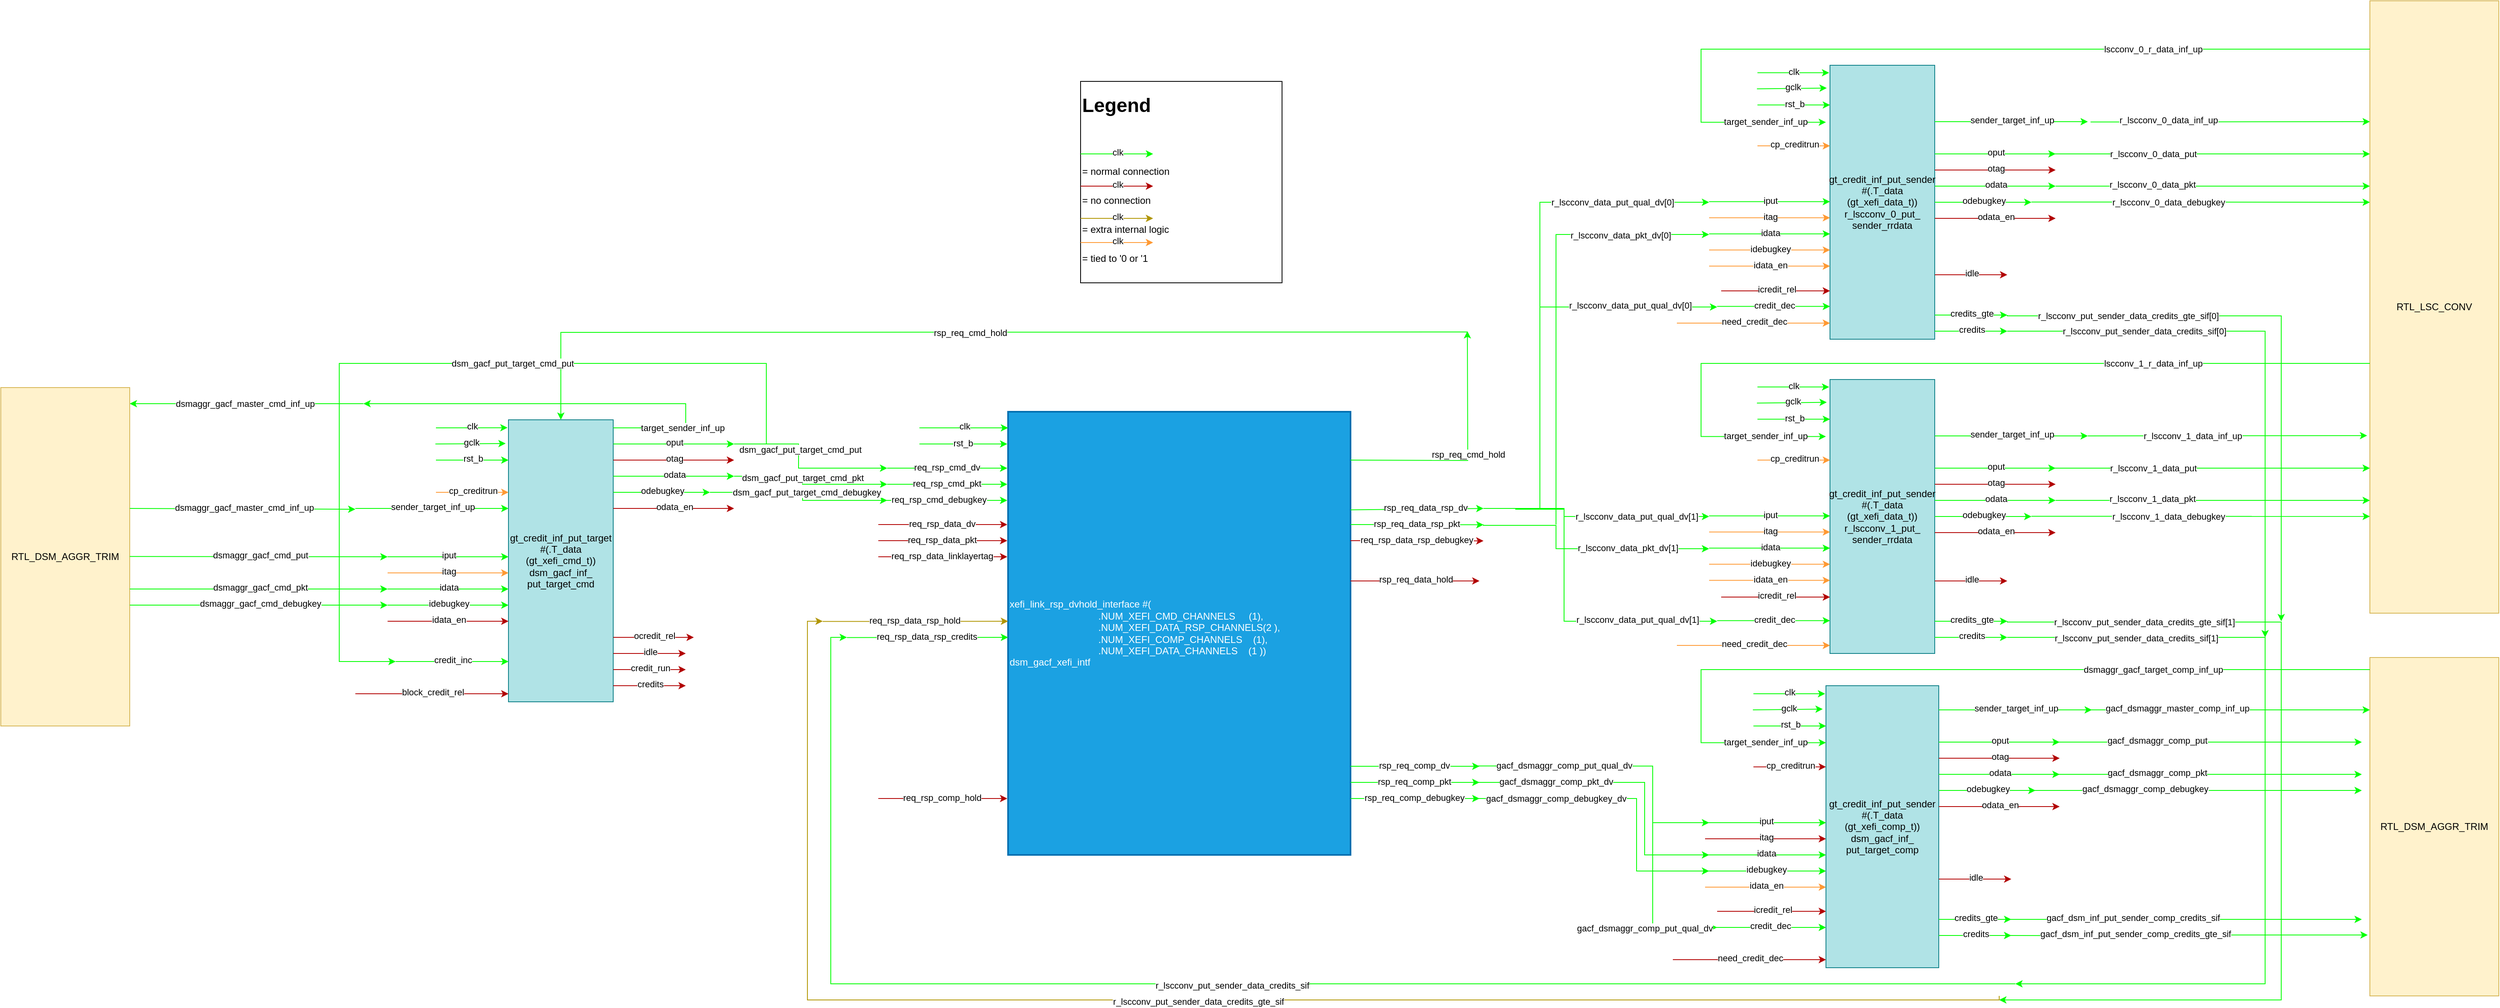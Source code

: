 <mxfile version="28.0.6">
  <diagram name="Page-1" id="ioRp4XjW2XV6dIwJ9LCr">
    <mxGraphModel dx="3176" dy="1894" grid="1" gridSize="10" guides="1" tooltips="1" connect="1" arrows="1" fold="1" page="1" pageScale="1" pageWidth="850" pageHeight="1100" math="0" shadow="0">
      <root>
        <mxCell id="0" />
        <mxCell id="1" parent="0" />
        <mxCell id="nC46mDoOltywbodtPgj2-310" value="" style="endArrow=classic;html=1;rounded=0;strokeColor=light-dark(#00ff00, #ffacac);fillColor=#e51400;edgeStyle=orthogonalEdgeStyle;" edge="1" parent="1">
          <mxGeometry width="50" height="50" relative="1" as="geometry">
            <mxPoint x="1600" y="180" as="sourcePoint" />
            <mxPoint x="1590" y="650" as="targetPoint" />
            <Array as="points">
              <mxPoint x="1600" y="181" />
              <mxPoint x="1940" y="181" />
              <mxPoint x="1940" y="650" />
            </Array>
          </mxGeometry>
        </mxCell>
        <mxCell id="nC46mDoOltywbodtPgj2-311" value="r_lscconv_put_sender_data_credits_gte_sif[1]" style="edgeLabel;html=1;align=center;verticalAlign=middle;resizable=0;points=[];" vertex="1" connectable="0" parent="nC46mDoOltywbodtPgj2-310">
          <mxGeometry x="0.013" y="2" relative="1" as="geometry">
            <mxPoint x="-172" y="-247" as="offset" />
          </mxGeometry>
        </mxCell>
        <mxCell id="IIdC3HLPy3FbnqZgPG4K-2" value="&lt;div align=&quot;left&quot;&gt;xefi_link_rsp_dvhold_interface #(&lt;br&gt;&amp;nbsp; &amp;nbsp; &amp;nbsp; &amp;nbsp; &amp;nbsp; &amp;nbsp; &amp;nbsp; &amp;nbsp; &amp;nbsp; &amp;nbsp; &amp;nbsp; &amp;nbsp; &amp;nbsp; &amp;nbsp; &amp;nbsp; &amp;nbsp; &amp;nbsp;.NUM_XEFI_CMD_CHANNELS&amp;nbsp; &amp;nbsp; &amp;nbsp;(1),&lt;br&gt;&amp;nbsp; &amp;nbsp; &amp;nbsp; &amp;nbsp; &amp;nbsp; &amp;nbsp; &amp;nbsp; &amp;nbsp; &amp;nbsp; &amp;nbsp; &amp;nbsp; &amp;nbsp; &amp;nbsp; &amp;nbsp; &amp;nbsp; &amp;nbsp; &amp;nbsp;.NUM_XEFI_DATA_RSP_CHANNELS(2 ),&lt;br&gt;&amp;nbsp; &amp;nbsp; &amp;nbsp; &amp;nbsp; &amp;nbsp; &amp;nbsp; &amp;nbsp; &amp;nbsp; &amp;nbsp; &amp;nbsp; &amp;nbsp; &amp;nbsp; &amp;nbsp; &amp;nbsp; &amp;nbsp; &amp;nbsp; &amp;nbsp;.NUM_XEFI_COMP_CHANNELS&amp;nbsp; &amp;nbsp; (1),&lt;br&gt;&amp;nbsp; &amp;nbsp; &amp;nbsp; &amp;nbsp; &amp;nbsp; &amp;nbsp; &amp;nbsp; &amp;nbsp; &amp;nbsp; &amp;nbsp; &amp;nbsp; &amp;nbsp; &amp;nbsp; &amp;nbsp; &amp;nbsp; &amp;nbsp; &amp;nbsp;.NUM_XEFI_DATA_CHANNELS&amp;nbsp; &amp;nbsp; (1 ))&lt;br&gt;dsm_gacf_xefi_intf&lt;/div&gt;" style="rounded=0;whiteSpace=wrap;html=1;strokeWidth=2;fillColor=#1ba1e2;fontColor=#ffffff;strokeColor=#006EAF;align=left;" parent="1" vertex="1">
          <mxGeometry x="360" y="-80" width="425" height="550" as="geometry" />
        </mxCell>
        <mxCell id="IIdC3HLPy3FbnqZgPG4K-5" value="" style="endArrow=classic;html=1;rounded=0;strokeColor=light-dark(#00ff00, #ededed);" parent="1" edge="1">
          <mxGeometry width="50" height="50" relative="1" as="geometry">
            <mxPoint x="250" y="-60" as="sourcePoint" />
            <mxPoint x="360" y="-60" as="targetPoint" />
          </mxGeometry>
        </mxCell>
        <mxCell id="IIdC3HLPy3FbnqZgPG4K-6" value="&lt;div&gt;clk&lt;/div&gt;" style="edgeLabel;html=1;align=center;verticalAlign=middle;resizable=0;points=[];" parent="IIdC3HLPy3FbnqZgPG4K-5" vertex="1" connectable="0">
          <mxGeometry x="0.013" y="2" relative="1" as="geometry">
            <mxPoint as="offset" />
          </mxGeometry>
        </mxCell>
        <mxCell id="IIdC3HLPy3FbnqZgPG4K-7" value="" style="endArrow=classic;html=1;rounded=0;strokeColor=light-dark(#00ff00, #ededed);" parent="1" edge="1">
          <mxGeometry width="50" height="50" relative="1" as="geometry">
            <mxPoint x="250" y="-40" as="sourcePoint" />
            <mxPoint x="359" y="-40" as="targetPoint" />
          </mxGeometry>
        </mxCell>
        <mxCell id="IIdC3HLPy3FbnqZgPG4K-8" value="&lt;div&gt;clk&lt;/div&gt;" style="edgeLabel;html=1;align=center;verticalAlign=middle;resizable=0;points=[];" parent="IIdC3HLPy3FbnqZgPG4K-7" vertex="1" connectable="0">
          <mxGeometry x="0.013" y="2" relative="1" as="geometry">
            <mxPoint as="offset" />
          </mxGeometry>
        </mxCell>
        <mxCell id="IIdC3HLPy3FbnqZgPG4K-9" value="&lt;div&gt;rst_b&lt;/div&gt;" style="edgeLabel;html=1;align=center;verticalAlign=middle;resizable=0;points=[];" parent="IIdC3HLPy3FbnqZgPG4K-7" vertex="1" connectable="0">
          <mxGeometry x="-0.013" y="1" relative="1" as="geometry">
            <mxPoint as="offset" />
          </mxGeometry>
        </mxCell>
        <mxCell id="IIdC3HLPy3FbnqZgPG4K-10" value="" style="endArrow=classic;html=1;rounded=0;strokeColor=light-dark(#00ff00, #ededed);" parent="1" edge="1">
          <mxGeometry width="50" height="50" relative="1" as="geometry">
            <mxPoint x="210" y="-10" as="sourcePoint" />
            <mxPoint x="359" y="-10" as="targetPoint" />
          </mxGeometry>
        </mxCell>
        <mxCell id="IIdC3HLPy3FbnqZgPG4K-11" value="&lt;div&gt;clk&lt;/div&gt;" style="edgeLabel;html=1;align=center;verticalAlign=middle;resizable=0;points=[];" parent="IIdC3HLPy3FbnqZgPG4K-10" vertex="1" connectable="0">
          <mxGeometry x="0.013" y="2" relative="1" as="geometry">
            <mxPoint as="offset" />
          </mxGeometry>
        </mxCell>
        <mxCell id="IIdC3HLPy3FbnqZgPG4K-12" value="&lt;div&gt;req_rsp_cmd_dv&lt;/div&gt;" style="edgeLabel;html=1;align=center;verticalAlign=middle;resizable=0;points=[];" parent="IIdC3HLPy3FbnqZgPG4K-10" vertex="1" connectable="0">
          <mxGeometry x="-0.013" y="1" relative="1" as="geometry">
            <mxPoint as="offset" />
          </mxGeometry>
        </mxCell>
        <mxCell id="IIdC3HLPy3FbnqZgPG4K-19" value="&lt;div&gt;&lt;br&gt;&lt;/div&gt;" style="edgeLabel;html=1;align=center;verticalAlign=middle;resizable=0;points=[];" parent="IIdC3HLPy3FbnqZgPG4K-10" vertex="1" connectable="0">
          <mxGeometry y="-1" relative="1" as="geometry">
            <mxPoint x="95" y="19" as="offset" />
          </mxGeometry>
        </mxCell>
        <mxCell id="IIdC3HLPy3FbnqZgPG4K-13" value="" style="endArrow=classic;html=1;rounded=0;strokeColor=light-dark(#00ff00, #ededed);" parent="1" edge="1">
          <mxGeometry width="50" height="50" relative="1" as="geometry">
            <mxPoint x="210" y="10" as="sourcePoint" />
            <mxPoint x="359" y="10" as="targetPoint" />
          </mxGeometry>
        </mxCell>
        <mxCell id="IIdC3HLPy3FbnqZgPG4K-14" value="&lt;div&gt;clk&lt;/div&gt;" style="edgeLabel;html=1;align=center;verticalAlign=middle;resizable=0;points=[];" parent="IIdC3HLPy3FbnqZgPG4K-13" vertex="1" connectable="0">
          <mxGeometry x="0.013" y="2" relative="1" as="geometry">
            <mxPoint as="offset" />
          </mxGeometry>
        </mxCell>
        <mxCell id="IIdC3HLPy3FbnqZgPG4K-15" value="&lt;div&gt;req_rsp_cmd_pkt&lt;/div&gt;" style="edgeLabel;html=1;align=center;verticalAlign=middle;resizable=0;points=[];" parent="IIdC3HLPy3FbnqZgPG4K-13" vertex="1" connectable="0">
          <mxGeometry x="-0.013" y="1" relative="1" as="geometry">
            <mxPoint as="offset" />
          </mxGeometry>
        </mxCell>
        <mxCell id="IIdC3HLPy3FbnqZgPG4K-16" value="" style="endArrow=classic;html=1;rounded=0;strokeColor=light-dark(#00ff00, #ededed);" parent="1" edge="1">
          <mxGeometry width="50" height="50" relative="1" as="geometry">
            <mxPoint x="190" y="30" as="sourcePoint" />
            <mxPoint x="359" y="30" as="targetPoint" />
          </mxGeometry>
        </mxCell>
        <mxCell id="IIdC3HLPy3FbnqZgPG4K-17" value="&lt;div&gt;clk&lt;/div&gt;" style="edgeLabel;html=1;align=center;verticalAlign=middle;resizable=0;points=[];" parent="IIdC3HLPy3FbnqZgPG4K-16" vertex="1" connectable="0">
          <mxGeometry x="0.013" y="2" relative="1" as="geometry">
            <mxPoint as="offset" />
          </mxGeometry>
        </mxCell>
        <mxCell id="IIdC3HLPy3FbnqZgPG4K-18" value="&lt;div&gt;req_rsp_cmd_debugkey&lt;/div&gt;" style="edgeLabel;html=1;align=center;verticalAlign=middle;resizable=0;points=[];" parent="IIdC3HLPy3FbnqZgPG4K-16" vertex="1" connectable="0">
          <mxGeometry x="-0.013" y="1" relative="1" as="geometry">
            <mxPoint as="offset" />
          </mxGeometry>
        </mxCell>
        <mxCell id="IIdC3HLPy3FbnqZgPG4K-22" value="" style="endArrow=classic;html=1;rounded=0;strokeColor=#B20000;fillColor=#e51400;" parent="1" edge="1">
          <mxGeometry width="50" height="50" relative="1" as="geometry">
            <mxPoint x="199" y="60" as="sourcePoint" />
            <mxPoint x="359" y="60" as="targetPoint" />
          </mxGeometry>
        </mxCell>
        <mxCell id="IIdC3HLPy3FbnqZgPG4K-23" value="&lt;div&gt;clk&lt;/div&gt;" style="edgeLabel;html=1;align=center;verticalAlign=middle;resizable=0;points=[];" parent="IIdC3HLPy3FbnqZgPG4K-22" vertex="1" connectable="0">
          <mxGeometry x="0.013" y="2" relative="1" as="geometry">
            <mxPoint as="offset" />
          </mxGeometry>
        </mxCell>
        <mxCell id="IIdC3HLPy3FbnqZgPG4K-24" value="&lt;div&gt;req_rsp_data_dv&lt;/div&gt;" style="edgeLabel;html=1;align=center;verticalAlign=middle;resizable=0;points=[];" parent="IIdC3HLPy3FbnqZgPG4K-22" vertex="1" connectable="0">
          <mxGeometry x="-0.013" y="1" relative="1" as="geometry">
            <mxPoint as="offset" />
          </mxGeometry>
        </mxCell>
        <mxCell id="IIdC3HLPy3FbnqZgPG4K-25" value="&lt;div&gt;&lt;br&gt;&lt;/div&gt;" style="edgeLabel;html=1;align=center;verticalAlign=middle;resizable=0;points=[];" parent="IIdC3HLPy3FbnqZgPG4K-22" vertex="1" connectable="0">
          <mxGeometry y="-1" relative="1" as="geometry">
            <mxPoint x="95" y="19" as="offset" />
          </mxGeometry>
        </mxCell>
        <mxCell id="IIdC3HLPy3FbnqZgPG4K-26" value="" style="endArrow=classic;html=1;rounded=0;strokeColor=#B20000;fillColor=#e51400;" parent="1" edge="1">
          <mxGeometry width="50" height="50" relative="1" as="geometry">
            <mxPoint x="199" y="80" as="sourcePoint" />
            <mxPoint x="359" y="80" as="targetPoint" />
          </mxGeometry>
        </mxCell>
        <mxCell id="IIdC3HLPy3FbnqZgPG4K-27" value="&lt;div&gt;clk&lt;/div&gt;" style="edgeLabel;html=1;align=center;verticalAlign=middle;resizable=0;points=[];" parent="IIdC3HLPy3FbnqZgPG4K-26" vertex="1" connectable="0">
          <mxGeometry x="0.013" y="2" relative="1" as="geometry">
            <mxPoint as="offset" />
          </mxGeometry>
        </mxCell>
        <mxCell id="IIdC3HLPy3FbnqZgPG4K-28" value="&lt;div&gt;req_rsp_data_pkt&lt;/div&gt;" style="edgeLabel;html=1;align=center;verticalAlign=middle;resizable=0;points=[];" parent="IIdC3HLPy3FbnqZgPG4K-26" vertex="1" connectable="0">
          <mxGeometry x="-0.013" y="1" relative="1" as="geometry">
            <mxPoint as="offset" />
          </mxGeometry>
        </mxCell>
        <mxCell id="IIdC3HLPy3FbnqZgPG4K-29" value="" style="endArrow=classic;html=1;rounded=0;fillColor=#e51400;strokeColor=#B20000;" parent="1" edge="1">
          <mxGeometry width="50" height="50" relative="1" as="geometry">
            <mxPoint x="199" y="100" as="sourcePoint" />
            <mxPoint x="359" y="100" as="targetPoint" />
          </mxGeometry>
        </mxCell>
        <mxCell id="IIdC3HLPy3FbnqZgPG4K-30" value="&lt;div&gt;clk&lt;/div&gt;" style="edgeLabel;html=1;align=center;verticalAlign=middle;resizable=0;points=[];" parent="IIdC3HLPy3FbnqZgPG4K-29" vertex="1" connectable="0">
          <mxGeometry x="0.013" y="2" relative="1" as="geometry">
            <mxPoint as="offset" />
          </mxGeometry>
        </mxCell>
        <mxCell id="IIdC3HLPy3FbnqZgPG4K-31" value="&lt;div&gt;req_rsp_data_linklayertag&lt;/div&gt;" style="edgeLabel;html=1;align=center;verticalAlign=middle;resizable=0;points=[];" parent="IIdC3HLPy3FbnqZgPG4K-29" vertex="1" connectable="0">
          <mxGeometry x="-0.013" y="1" relative="1" as="geometry">
            <mxPoint as="offset" />
          </mxGeometry>
        </mxCell>
        <mxCell id="IIdC3HLPy3FbnqZgPG4K-34" value="&lt;div style=&quot;line-height: 100%;&quot;&gt;&lt;h1 style=&quot;line-height: 100%;&quot; align=&quot;left&quot;&gt;Legend&lt;/h1&gt;&lt;div align=&quot;right&quot;&gt;&amp;nbsp; &amp;nbsp; &amp;nbsp; &amp;nbsp; &amp;nbsp; &amp;nbsp; &amp;nbsp;&lt;/div&gt;&lt;div align=&quot;right&quot;&gt;&lt;br&gt;&lt;/div&gt;&lt;div align=&quot;right&quot;&gt;&lt;br&gt;&lt;/div&gt;&lt;div align=&quot;right&quot;&gt;&lt;br&gt;&lt;/div&gt;&lt;div align=&quot;right&quot;&gt;= normal connection&lt;/div&gt;&lt;div&gt;&lt;br&gt;&lt;/div&gt;&lt;div&gt;&lt;br&gt;&lt;/div&gt;&lt;div&gt;= no connection&lt;/div&gt;&lt;div&gt;&lt;br&gt;&lt;/div&gt;&lt;div&gt;&lt;br&gt;&lt;/div&gt;&lt;div&gt;= extra internal logic&lt;/div&gt;&lt;div&gt;&lt;br&gt;&lt;/div&gt;&lt;div&gt;&lt;br&gt;&lt;/div&gt;&lt;div&gt;= tied to &#39;0 or &#39;1&lt;/div&gt;&lt;div&gt;&lt;br&gt;&lt;/div&gt;&lt;div&gt;&lt;br&gt;&lt;/div&gt;&lt;/div&gt;" style="whiteSpace=wrap;html=1;aspect=fixed;align=left;" parent="1" vertex="1">
          <mxGeometry x="450" y="-490" width="250" height="250" as="geometry" />
        </mxCell>
        <mxCell id="IIdC3HLPy3FbnqZgPG4K-32" value="" style="endArrow=classic;html=1;rounded=0;strokeColor=light-dark(#00ff00, #ededed);" parent="1" edge="1">
          <mxGeometry width="50" height="50" relative="1" as="geometry">
            <mxPoint x="450" y="-400" as="sourcePoint" />
            <mxPoint x="540" y="-400" as="targetPoint" />
          </mxGeometry>
        </mxCell>
        <mxCell id="IIdC3HLPy3FbnqZgPG4K-33" value="&lt;div&gt;clk&lt;/div&gt;" style="edgeLabel;html=1;align=center;verticalAlign=middle;resizable=0;points=[];" parent="IIdC3HLPy3FbnqZgPG4K-32" vertex="1" connectable="0">
          <mxGeometry x="0.013" y="2" relative="1" as="geometry">
            <mxPoint as="offset" />
          </mxGeometry>
        </mxCell>
        <mxCell id="IIdC3HLPy3FbnqZgPG4K-35" value="" style="endArrow=classic;html=1;rounded=0;strokeColor=#B20000;fillColor=#e51400;" parent="1" edge="1">
          <mxGeometry width="50" height="50" relative="1" as="geometry">
            <mxPoint x="450" y="-360" as="sourcePoint" />
            <mxPoint x="540" y="-360" as="targetPoint" />
          </mxGeometry>
        </mxCell>
        <mxCell id="IIdC3HLPy3FbnqZgPG4K-36" value="&lt;div&gt;clk&lt;/div&gt;" style="edgeLabel;html=1;align=center;verticalAlign=middle;resizable=0;points=[];" parent="IIdC3HLPy3FbnqZgPG4K-35" vertex="1" connectable="0">
          <mxGeometry x="0.013" y="2" relative="1" as="geometry">
            <mxPoint as="offset" />
          </mxGeometry>
        </mxCell>
        <mxCell id="IIdC3HLPy3FbnqZgPG4K-37" value="" style="endArrow=classic;html=1;rounded=0;strokeColor=#B09500;fillColor=#e3c800;" parent="1" edge="1">
          <mxGeometry width="50" height="50" relative="1" as="geometry">
            <mxPoint x="450" y="-320" as="sourcePoint" />
            <mxPoint x="540" y="-320" as="targetPoint" />
          </mxGeometry>
        </mxCell>
        <mxCell id="IIdC3HLPy3FbnqZgPG4K-38" value="&lt;div&gt;clk&lt;/div&gt;" style="edgeLabel;html=1;align=center;verticalAlign=middle;resizable=0;points=[];" parent="IIdC3HLPy3FbnqZgPG4K-37" vertex="1" connectable="0">
          <mxGeometry x="0.013" y="2" relative="1" as="geometry">
            <mxPoint as="offset" />
          </mxGeometry>
        </mxCell>
        <mxCell id="IIdC3HLPy3FbnqZgPG4K-39" value="" style="endArrow=classic;html=1;rounded=0;fillColor=#e3c800;strokeColor=#B09500;edgeStyle=elbowEdgeStyle;" parent="1" edge="1">
          <mxGeometry width="50" height="50" relative="1" as="geometry">
            <mxPoint x="130" y="180.24" as="sourcePoint" />
            <mxPoint x="360" y="180" as="targetPoint" />
          </mxGeometry>
        </mxCell>
        <mxCell id="IIdC3HLPy3FbnqZgPG4K-40" value="&lt;div&gt;clk&lt;/div&gt;" style="edgeLabel;html=1;align=center;verticalAlign=middle;resizable=0;points=[];" parent="IIdC3HLPy3FbnqZgPG4K-39" vertex="1" connectable="0">
          <mxGeometry x="0.013" y="2" relative="1" as="geometry">
            <mxPoint as="offset" />
          </mxGeometry>
        </mxCell>
        <mxCell id="IIdC3HLPy3FbnqZgPG4K-41" value="&lt;div&gt;req_rsp_data_rsp_hold&lt;/div&gt;" style="edgeLabel;html=1;align=center;verticalAlign=middle;resizable=0;points=[];" parent="IIdC3HLPy3FbnqZgPG4K-39" vertex="1" connectable="0">
          <mxGeometry x="-0.013" y="1" relative="1" as="geometry">
            <mxPoint as="offset" />
          </mxGeometry>
        </mxCell>
        <mxCell id="IIdC3HLPy3FbnqZgPG4K-42" value="" style="endArrow=classic;html=1;rounded=0;fillColor=#e51400;strokeColor=#B20000;" parent="1" edge="1">
          <mxGeometry width="50" height="50" relative="1" as="geometry">
            <mxPoint x="199" y="400" as="sourcePoint" />
            <mxPoint x="359" y="400" as="targetPoint" />
          </mxGeometry>
        </mxCell>
        <mxCell id="IIdC3HLPy3FbnqZgPG4K-43" value="&lt;div&gt;clk&lt;/div&gt;" style="edgeLabel;html=1;align=center;verticalAlign=middle;resizable=0;points=[];" parent="IIdC3HLPy3FbnqZgPG4K-42" vertex="1" connectable="0">
          <mxGeometry x="0.013" y="2" relative="1" as="geometry">
            <mxPoint as="offset" />
          </mxGeometry>
        </mxCell>
        <mxCell id="IIdC3HLPy3FbnqZgPG4K-44" value="&lt;div&gt;req_rsp_comp_hold&lt;/div&gt;" style="edgeLabel;html=1;align=center;verticalAlign=middle;resizable=0;points=[];" parent="IIdC3HLPy3FbnqZgPG4K-42" vertex="1" connectable="0">
          <mxGeometry x="-0.013" y="1" relative="1" as="geometry">
            <mxPoint as="offset" />
          </mxGeometry>
        </mxCell>
        <mxCell id="IIdC3HLPy3FbnqZgPG4K-45" value="" style="endArrow=classic;html=1;rounded=0;fillColor=#e51400;strokeColor=light-dark(#00ff00, #ffacac);" parent="1" edge="1">
          <mxGeometry width="50" height="50" relative="1" as="geometry">
            <mxPoint x="160" y="200.24" as="sourcePoint" />
            <mxPoint x="360" y="200" as="targetPoint" />
          </mxGeometry>
        </mxCell>
        <mxCell id="IIdC3HLPy3FbnqZgPG4K-46" value="&lt;div&gt;clk&lt;/div&gt;" style="edgeLabel;html=1;align=center;verticalAlign=middle;resizable=0;points=[];" parent="IIdC3HLPy3FbnqZgPG4K-45" vertex="1" connectable="0">
          <mxGeometry x="0.013" y="2" relative="1" as="geometry">
            <mxPoint as="offset" />
          </mxGeometry>
        </mxCell>
        <mxCell id="IIdC3HLPy3FbnqZgPG4K-47" value="&lt;div&gt;req_rsp_data_rsp_credits&lt;/div&gt;" style="edgeLabel;html=1;align=center;verticalAlign=middle;resizable=0;points=[];" parent="IIdC3HLPy3FbnqZgPG4K-45" vertex="1" connectable="0">
          <mxGeometry x="-0.013" y="1" relative="1" as="geometry">
            <mxPoint as="offset" />
          </mxGeometry>
        </mxCell>
        <mxCell id="IIdC3HLPy3FbnqZgPG4K-62" value="" style="endArrow=classic;html=1;rounded=0;strokeColor=#B20000;fillColor=#e51400;" parent="1" edge="1">
          <mxGeometry width="50" height="50" relative="1" as="geometry">
            <mxPoint x="785" y="130" as="sourcePoint" />
            <mxPoint x="945" y="130" as="targetPoint" />
          </mxGeometry>
        </mxCell>
        <mxCell id="IIdC3HLPy3FbnqZgPG4K-63" value="&lt;div&gt;rsp_req_data_hold&lt;/div&gt;" style="edgeLabel;html=1;align=center;verticalAlign=middle;resizable=0;points=[];" parent="IIdC3HLPy3FbnqZgPG4K-62" vertex="1" connectable="0">
          <mxGeometry x="0.013" y="2" relative="1" as="geometry">
            <mxPoint as="offset" />
          </mxGeometry>
        </mxCell>
        <mxCell id="IIdC3HLPy3FbnqZgPG4K-64" value="&lt;div&gt;&lt;br&gt;&lt;/div&gt;" style="edgeLabel;html=1;align=center;verticalAlign=middle;resizable=0;points=[];" parent="IIdC3HLPy3FbnqZgPG4K-62" vertex="1" connectable="0">
          <mxGeometry x="-0.013" y="1" relative="1" as="geometry">
            <mxPoint as="offset" />
          </mxGeometry>
        </mxCell>
        <mxCell id="IIdC3HLPy3FbnqZgPG4K-65" value="&lt;div&gt;&lt;br&gt;&lt;/div&gt;" style="edgeLabel;html=1;align=center;verticalAlign=middle;resizable=0;points=[];" parent="IIdC3HLPy3FbnqZgPG4K-62" vertex="1" connectable="0">
          <mxGeometry y="-1" relative="1" as="geometry">
            <mxPoint x="95" y="19" as="offset" />
          </mxGeometry>
        </mxCell>
        <mxCell id="IIdC3HLPy3FbnqZgPG4K-75" value="" style="endArrow=classic;html=1;rounded=0;fillColor=#e51400;strokeColor=light-dark(#00ff00, #ffacac);" parent="1" edge="1">
          <mxGeometry width="50" height="50" relative="1" as="geometry">
            <mxPoint x="785" y="400" as="sourcePoint" />
            <mxPoint x="945" y="400" as="targetPoint" />
          </mxGeometry>
        </mxCell>
        <mxCell id="IIdC3HLPy3FbnqZgPG4K-76" value="&lt;div&gt;clk&lt;/div&gt;" style="edgeLabel;html=1;align=center;verticalAlign=middle;resizable=0;points=[];" parent="IIdC3HLPy3FbnqZgPG4K-75" vertex="1" connectable="0">
          <mxGeometry x="0.013" y="2" relative="1" as="geometry">
            <mxPoint as="offset" />
          </mxGeometry>
        </mxCell>
        <mxCell id="IIdC3HLPy3FbnqZgPG4K-77" value="&lt;div&gt;rsp_req_comp_debugkey&lt;/div&gt;" style="edgeLabel;html=1;align=center;verticalAlign=middle;resizable=0;points=[];" parent="IIdC3HLPy3FbnqZgPG4K-75" vertex="1" connectable="0">
          <mxGeometry x="-0.013" y="1" relative="1" as="geometry">
            <mxPoint as="offset" />
          </mxGeometry>
        </mxCell>
        <mxCell id="IIdC3HLPy3FbnqZgPG4K-88" value="" style="endArrow=classic;html=1;rounded=0;strokeColor=light-dark(#00ff00, #ededed);" parent="1" edge="1">
          <mxGeometry width="50" height="50" relative="1" as="geometry">
            <mxPoint x="785" y="41.76" as="sourcePoint" />
            <mxPoint x="950" y="40" as="targetPoint" />
          </mxGeometry>
        </mxCell>
        <mxCell id="IIdC3HLPy3FbnqZgPG4K-89" value="rsp_req_data_rsp_dv" style="edgeLabel;html=1;align=center;verticalAlign=middle;resizable=0;points=[];" parent="IIdC3HLPy3FbnqZgPG4K-88" vertex="1" connectable="0">
          <mxGeometry x="0.013" y="2" relative="1" as="geometry">
            <mxPoint x="9" as="offset" />
          </mxGeometry>
        </mxCell>
        <mxCell id="IIdC3HLPy3FbnqZgPG4K-90" value="&lt;div&gt;&lt;br&gt;&lt;/div&gt;" style="edgeLabel;html=1;align=center;verticalAlign=middle;resizable=0;points=[];" parent="IIdC3HLPy3FbnqZgPG4K-88" vertex="1" connectable="0">
          <mxGeometry y="-1" relative="1" as="geometry">
            <mxPoint x="95" y="19" as="offset" />
          </mxGeometry>
        </mxCell>
        <mxCell id="IIdC3HLPy3FbnqZgPG4K-91" value="" style="endArrow=classic;html=1;rounded=0;strokeColor=light-dark(#00ff00, #ededed);" parent="1" edge="1">
          <mxGeometry width="50" height="50" relative="1" as="geometry">
            <mxPoint x="785" y="60.0" as="sourcePoint" />
            <mxPoint x="950" y="60.24" as="targetPoint" />
          </mxGeometry>
        </mxCell>
        <mxCell id="IIdC3HLPy3FbnqZgPG4K-92" value="&lt;div&gt;clk&lt;/div&gt;" style="edgeLabel;html=1;align=center;verticalAlign=middle;resizable=0;points=[];" parent="IIdC3HLPy3FbnqZgPG4K-91" vertex="1" connectable="0">
          <mxGeometry x="0.013" y="2" relative="1" as="geometry">
            <mxPoint as="offset" />
          </mxGeometry>
        </mxCell>
        <mxCell id="IIdC3HLPy3FbnqZgPG4K-93" value="rsp_req_data_rsp_pkt" style="edgeLabel;html=1;align=center;verticalAlign=middle;resizable=0;points=[];" parent="IIdC3HLPy3FbnqZgPG4K-91" vertex="1" connectable="0">
          <mxGeometry x="-0.013" y="1" relative="1" as="geometry">
            <mxPoint as="offset" />
          </mxGeometry>
        </mxCell>
        <mxCell id="IIdC3HLPy3FbnqZgPG4K-94" value="" style="endArrow=classic;html=1;rounded=0;strokeColor=#B20000;fillColor=#e51400;" parent="1" edge="1">
          <mxGeometry width="50" height="50" relative="1" as="geometry">
            <mxPoint x="785" y="80" as="sourcePoint" />
            <mxPoint x="950" y="80.24" as="targetPoint" />
          </mxGeometry>
        </mxCell>
        <mxCell id="IIdC3HLPy3FbnqZgPG4K-95" value="&lt;div&gt;clk&lt;/div&gt;" style="edgeLabel;html=1;align=center;verticalAlign=middle;resizable=0;points=[];" parent="IIdC3HLPy3FbnqZgPG4K-94" vertex="1" connectable="0">
          <mxGeometry x="0.013" y="2" relative="1" as="geometry">
            <mxPoint as="offset" />
          </mxGeometry>
        </mxCell>
        <mxCell id="IIdC3HLPy3FbnqZgPG4K-96" value="&lt;div&gt;req_rsp_data_rsp_debugkey&lt;/div&gt;" style="edgeLabel;html=1;align=center;verticalAlign=middle;resizable=0;points=[];" parent="IIdC3HLPy3FbnqZgPG4K-94" vertex="1" connectable="0">
          <mxGeometry x="-0.013" y="1" relative="1" as="geometry">
            <mxPoint as="offset" />
          </mxGeometry>
        </mxCell>
        <mxCell id="IIdC3HLPy3FbnqZgPG4K-97" value="&lt;div&gt;&lt;br&gt;&lt;/div&gt;" style="edgeLabel;html=1;align=center;verticalAlign=middle;resizable=0;points=[];" parent="1" vertex="1" connectable="0">
          <mxGeometry x="960" y="360" as="geometry" />
        </mxCell>
        <mxCell id="IIdC3HLPy3FbnqZgPG4K-98" value="" style="endArrow=classic;html=1;rounded=0;strokeColor=light-dark(#00ff00, #ededed);" parent="1" edge="1">
          <mxGeometry width="50" height="50" relative="1" as="geometry">
            <mxPoint x="785" y="360" as="sourcePoint" />
            <mxPoint x="945" y="360" as="targetPoint" />
          </mxGeometry>
        </mxCell>
        <mxCell id="IIdC3HLPy3FbnqZgPG4K-99" value="&lt;div&gt;clk&lt;/div&gt;" style="edgeLabel;html=1;align=center;verticalAlign=middle;resizable=0;points=[];" parent="IIdC3HLPy3FbnqZgPG4K-98" vertex="1" connectable="0">
          <mxGeometry x="0.013" y="2" relative="1" as="geometry">
            <mxPoint as="offset" />
          </mxGeometry>
        </mxCell>
        <mxCell id="IIdC3HLPy3FbnqZgPG4K-100" value="&lt;div&gt;rsp_req_comp_dv&lt;/div&gt;" style="edgeLabel;html=1;align=center;verticalAlign=middle;resizable=0;points=[];" parent="IIdC3HLPy3FbnqZgPG4K-98" vertex="1" connectable="0">
          <mxGeometry x="-0.013" y="1" relative="1" as="geometry">
            <mxPoint as="offset" />
          </mxGeometry>
        </mxCell>
        <mxCell id="IIdC3HLPy3FbnqZgPG4K-101" value="" style="endArrow=classic;html=1;rounded=0;strokeColor=light-dark(#00ff00, #ededed);" parent="1" edge="1">
          <mxGeometry width="50" height="50" relative="1" as="geometry">
            <mxPoint x="785" y="380" as="sourcePoint" />
            <mxPoint x="945" y="380" as="targetPoint" />
          </mxGeometry>
        </mxCell>
        <mxCell id="IIdC3HLPy3FbnqZgPG4K-102" value="&lt;div&gt;clk&lt;/div&gt;" style="edgeLabel;html=1;align=center;verticalAlign=middle;resizable=0;points=[];" parent="IIdC3HLPy3FbnqZgPG4K-101" vertex="1" connectable="0">
          <mxGeometry x="0.013" y="2" relative="1" as="geometry">
            <mxPoint as="offset" />
          </mxGeometry>
        </mxCell>
        <mxCell id="IIdC3HLPy3FbnqZgPG4K-103" value="&lt;div&gt;rsp_req_comp_pkt&lt;/div&gt;" style="edgeLabel;html=1;align=center;verticalAlign=middle;resizable=0;points=[];" parent="IIdC3HLPy3FbnqZgPG4K-101" vertex="1" connectable="0">
          <mxGeometry x="-0.013" y="1" relative="1" as="geometry">
            <mxPoint as="offset" />
          </mxGeometry>
        </mxCell>
        <mxCell id="IIdC3HLPy3FbnqZgPG4K-104" value="&lt;div&gt;&lt;span style=&quot;text-align: left;&quot;&gt;gt_credit_inf_put_target #(.T_data (gt_xefi_cmd_t))&lt;/span&gt;&lt;/div&gt;&lt;div&gt;&lt;span style=&quot;text-align: left;&quot;&gt;dsm_gacf_inf_&lt;/span&gt;&lt;/div&gt;&lt;div&gt;&lt;span style=&quot;text-align: left;&quot;&gt;put_target_cmd&lt;/span&gt;&lt;/div&gt;" style="rounded=0;whiteSpace=wrap;html=1;fillColor=#b0e3e6;strokeColor=#0e8088;" parent="1" vertex="1">
          <mxGeometry x="-260" y="-70" width="130" height="350" as="geometry" />
        </mxCell>
        <mxCell id="IIdC3HLPy3FbnqZgPG4K-105" value="" style="endArrow=classic;html=1;rounded=0;strokeColor=light-dark(#00ff00, #ededed);entryX=-0.009;entryY=0.028;entryDx=0;entryDy=0;entryPerimeter=0;" parent="1" target="IIdC3HLPy3FbnqZgPG4K-104" edge="1">
          <mxGeometry width="50" height="50" relative="1" as="geometry">
            <mxPoint x="-350" y="-60" as="sourcePoint" />
            <mxPoint x="-280" y="-59.95" as="targetPoint" />
          </mxGeometry>
        </mxCell>
        <mxCell id="IIdC3HLPy3FbnqZgPG4K-106" value="&lt;div&gt;clk&lt;/div&gt;" style="edgeLabel;html=1;align=center;verticalAlign=middle;resizable=0;points=[];" parent="IIdC3HLPy3FbnqZgPG4K-105" vertex="1" connectable="0">
          <mxGeometry x="0.013" y="2" relative="1" as="geometry">
            <mxPoint as="offset" />
          </mxGeometry>
        </mxCell>
        <mxCell id="IIdC3HLPy3FbnqZgPG4K-107" value="" style="endArrow=classic;html=1;rounded=0;strokeColor=light-dark(#00ff00, #ededed);entryX=-0.027;entryY=0.084;entryDx=0;entryDy=0;entryPerimeter=0;" parent="1" target="IIdC3HLPy3FbnqZgPG4K-104" edge="1">
          <mxGeometry width="50" height="50" relative="1" as="geometry">
            <mxPoint x="-350.65" y="-40" as="sourcePoint" />
            <mxPoint x="-260" y="-40" as="targetPoint" />
          </mxGeometry>
        </mxCell>
        <mxCell id="IIdC3HLPy3FbnqZgPG4K-108" value="&lt;div&gt;gclk&lt;/div&gt;" style="edgeLabel;html=1;align=center;verticalAlign=middle;resizable=0;points=[];" parent="IIdC3HLPy3FbnqZgPG4K-107" vertex="1" connectable="0">
          <mxGeometry x="0.013" y="2" relative="1" as="geometry">
            <mxPoint as="offset" />
          </mxGeometry>
        </mxCell>
        <mxCell id="cW7wmebTphSwqiHUDdLL-1" value="" style="endArrow=classic;html=1;rounded=0;edgeStyle=orthogonalEdgeStyle;strokeColor=light-dark(#00ff00, #ededed);" parent="1" edge="1">
          <mxGeometry relative="1" as="geometry">
            <mxPoint x="785" y="-20" as="sourcePoint" />
            <mxPoint x="930" y="-180" as="targetPoint" />
          </mxGeometry>
        </mxCell>
        <mxCell id="cW7wmebTphSwqiHUDdLL-2" value="rsp_req_cmd_hold" style="edgeLabel;resizable=0;html=1;;align=center;verticalAlign=middle;" parent="cW7wmebTphSwqiHUDdLL-1" connectable="0" vertex="1">
          <mxGeometry relative="1" as="geometry" />
        </mxCell>
        <mxCell id="cW7wmebTphSwqiHUDdLL-3" value="" style="endArrow=classic;html=1;rounded=0;edgeStyle=orthogonalEdgeStyle;entryX=0.5;entryY=0;entryDx=0;entryDy=0;strokeColor=light-dark(#00ff00, #ededed);" parent="1" target="IIdC3HLPy3FbnqZgPG4K-104" edge="1">
          <mxGeometry relative="1" as="geometry">
            <mxPoint x="930" y="-179" as="sourcePoint" />
            <mxPoint x="200" y="60" as="targetPoint" />
          </mxGeometry>
        </mxCell>
        <mxCell id="cW7wmebTphSwqiHUDdLL-4" value="rsp_req_cmd_hold" style="edgeLabel;resizable=0;html=1;;align=center;verticalAlign=middle;" parent="cW7wmebTphSwqiHUDdLL-3" connectable="0" vertex="1">
          <mxGeometry relative="1" as="geometry" />
        </mxCell>
        <mxCell id="cW7wmebTphSwqiHUDdLL-5" value="&lt;div&gt;&lt;span style=&quot;text-align: left;&quot;&gt;gt_credit_inf_put_sender #(.T_data (gt_xefi_data_t))&lt;/span&gt;&lt;/div&gt;&lt;div&gt;&lt;span style=&quot;text-align: left;&quot;&gt;r_lscconv_1_put_&lt;/span&gt;&lt;/div&gt;&lt;div&gt;&lt;span style=&quot;text-align: left;&quot;&gt;sender_rrdata&lt;/span&gt;&lt;/div&gt;" style="rounded=0;whiteSpace=wrap;html=1;fillColor=#b0e3e6;strokeColor=#0e8088;" parent="1" vertex="1">
          <mxGeometry x="1380" y="-120" width="130" height="340" as="geometry" />
        </mxCell>
        <mxCell id="cW7wmebTphSwqiHUDdLL-13" value="" style="endArrow=classic;html=1;rounded=0;fillColor=#e3c800;strokeColor=#B09500;edgeStyle=orthogonalEdgeStyle;" parent="1" edge="1">
          <mxGeometry width="50" height="50" relative="1" as="geometry">
            <mxPoint x="1590" y="644.97" as="sourcePoint" />
            <mxPoint x="130" y="180" as="targetPoint" />
            <Array as="points">
              <mxPoint x="1590" y="650" />
              <mxPoint x="111" y="650" />
              <mxPoint x="111" y="180" />
            </Array>
          </mxGeometry>
        </mxCell>
        <mxCell id="cW7wmebTphSwqiHUDdLL-14" value="&lt;div&gt;r_lscconv_put_sender_data_credits_gte_sif&lt;/div&gt;" style="edgeLabel;html=1;align=center;verticalAlign=middle;resizable=0;points=[];" parent="cW7wmebTphSwqiHUDdLL-13" vertex="1" connectable="0">
          <mxGeometry x="0.013" y="2" relative="1" as="geometry">
            <mxPoint as="offset" />
          </mxGeometry>
        </mxCell>
        <mxCell id="cW7wmebTphSwqiHUDdLL-21" value="" style="endArrow=classic;html=1;rounded=0;fillColor=#e51400;strokeColor=light-dark(#00ff00, #ffacac);edgeStyle=orthogonalEdgeStyle;" parent="1" edge="1">
          <mxGeometry width="50" height="50" relative="1" as="geometry">
            <mxPoint x="1610" y="630" as="sourcePoint" />
            <mxPoint x="160" y="200" as="targetPoint" />
            <Array as="points">
              <mxPoint x="140" y="630" />
              <mxPoint x="140" y="200" />
            </Array>
          </mxGeometry>
        </mxCell>
        <mxCell id="cW7wmebTphSwqiHUDdLL-22" value="r_lscconv_put_sender_data_credits_sif" style="edgeLabel;html=1;align=center;verticalAlign=middle;resizable=0;points=[];" parent="cW7wmebTphSwqiHUDdLL-21" vertex="1" connectable="0">
          <mxGeometry x="0.013" y="2" relative="1" as="geometry">
            <mxPoint as="offset" />
          </mxGeometry>
        </mxCell>
        <mxCell id="cW7wmebTphSwqiHUDdLL-23" value="&lt;div&gt;&lt;br&gt;&lt;/div&gt;" style="edgeLabel;html=1;align=center;verticalAlign=middle;resizable=0;points=[];" parent="cW7wmebTphSwqiHUDdLL-21" vertex="1" connectable="0">
          <mxGeometry x="-0.013" y="1" relative="1" as="geometry">
            <mxPoint as="offset" />
          </mxGeometry>
        </mxCell>
        <mxCell id="cW7wmebTphSwqiHUDdLL-24" value="&lt;div&gt;&lt;span style=&quot;text-align: left;&quot;&gt;gt_credit_inf_put_sender #(.T_data (gt_xefi_comp_t))&lt;/span&gt;&lt;/div&gt;&lt;div&gt;&lt;span style=&quot;text-align: left;&quot;&gt;dsm_gacf_inf_&lt;/span&gt;&lt;/div&gt;&lt;div&gt;&lt;span style=&quot;text-align: left;&quot;&gt;put_target_comp&lt;/span&gt;&lt;/div&gt;" style="rounded=0;whiteSpace=wrap;html=1;fillColor=#b0e3e6;strokeColor=#0e8088;" parent="1" vertex="1">
          <mxGeometry x="1375" y="260" width="140" height="350" as="geometry" />
        </mxCell>
        <mxCell id="cW7wmebTphSwqiHUDdLL-25" value="" style="endArrow=classic;html=1;rounded=0;strokeColor=light-dark(#00ff00, #ededed);entryX=0;entryY=0.063;entryDx=0;entryDy=0;entryPerimeter=0;" parent="1" edge="1">
          <mxGeometry width="50" height="50" relative="1" as="geometry">
            <mxPoint x="-350" y="-20" as="sourcePoint" />
            <mxPoint x="-260" y="-20" as="targetPoint" />
          </mxGeometry>
        </mxCell>
        <mxCell id="cW7wmebTphSwqiHUDdLL-26" value="rst_b" style="edgeLabel;html=1;align=center;verticalAlign=middle;resizable=0;points=[];" parent="cW7wmebTphSwqiHUDdLL-25" vertex="1" connectable="0">
          <mxGeometry x="0.013" y="2" relative="1" as="geometry">
            <mxPoint as="offset" />
          </mxGeometry>
        </mxCell>
        <mxCell id="cW7wmebTphSwqiHUDdLL-27" value="" style="endArrow=classic;html=1;rounded=0;strokeColor=#B20000;entryX=0;entryY=0.063;entryDx=0;entryDy=0;entryPerimeter=0;fillColor=#e51400;" parent="1" edge="1">
          <mxGeometry width="50" height="50" relative="1" as="geometry">
            <mxPoint x="-130" y="220" as="sourcePoint" />
            <mxPoint x="-40" y="220" as="targetPoint" />
          </mxGeometry>
        </mxCell>
        <mxCell id="cW7wmebTphSwqiHUDdLL-28" value="idle" style="edgeLabel;html=1;align=center;verticalAlign=middle;resizable=0;points=[];" parent="cW7wmebTphSwqiHUDdLL-27" vertex="1" connectable="0">
          <mxGeometry x="0.013" y="2" relative="1" as="geometry">
            <mxPoint as="offset" />
          </mxGeometry>
        </mxCell>
        <mxCell id="cW7wmebTphSwqiHUDdLL-34" value="" style="endArrow=classic;html=1;rounded=0;strokeColor=#FF9933;entryX=0;entryY=0.063;entryDx=0;entryDy=0;entryPerimeter=0;fillColor=#e51400;" parent="1" edge="1">
          <mxGeometry width="50" height="50" relative="1" as="geometry">
            <mxPoint x="-350" y="20" as="sourcePoint" />
            <mxPoint x="-260" y="20" as="targetPoint" />
          </mxGeometry>
        </mxCell>
        <mxCell id="cW7wmebTphSwqiHUDdLL-35" value="cp_creditrun" style="edgeLabel;html=1;align=center;verticalAlign=middle;resizable=0;points=[];" parent="cW7wmebTphSwqiHUDdLL-34" vertex="1" connectable="0">
          <mxGeometry x="0.013" y="2" relative="1" as="geometry">
            <mxPoint as="offset" />
          </mxGeometry>
        </mxCell>
        <mxCell id="cW7wmebTphSwqiHUDdLL-37" value="" style="endArrow=classic;html=1;rounded=0;strokeColor=light-dark(#00ff00, #ededed);entryX=0;entryY=0.063;entryDx=0;entryDy=0;entryPerimeter=0;" parent="1" edge="1">
          <mxGeometry width="50" height="50" relative="1" as="geometry">
            <mxPoint x="-450" y="40" as="sourcePoint" />
            <mxPoint x="-260" y="40" as="targetPoint" />
          </mxGeometry>
        </mxCell>
        <mxCell id="cW7wmebTphSwqiHUDdLL-38" value="sender_target_inf_up" style="edgeLabel;html=1;align=center;verticalAlign=middle;resizable=0;points=[];" parent="cW7wmebTphSwqiHUDdLL-37" vertex="1" connectable="0">
          <mxGeometry x="0.013" y="2" relative="1" as="geometry">
            <mxPoint as="offset" />
          </mxGeometry>
        </mxCell>
        <mxCell id="cW7wmebTphSwqiHUDdLL-42" value="" style="endArrow=classic;html=1;rounded=0;strokeColor=#B20000;entryX=0;entryY=0.063;entryDx=0;entryDy=0;entryPerimeter=0;fillColor=#e51400;" parent="1" edge="1">
          <mxGeometry width="50" height="50" relative="1" as="geometry">
            <mxPoint x="-130" y="240" as="sourcePoint" />
            <mxPoint x="-40" y="240" as="targetPoint" />
          </mxGeometry>
        </mxCell>
        <mxCell id="cW7wmebTphSwqiHUDdLL-43" value="credit_run" style="edgeLabel;html=1;align=center;verticalAlign=middle;resizable=0;points=[];" parent="cW7wmebTphSwqiHUDdLL-42" vertex="1" connectable="0">
          <mxGeometry x="0.013" y="2" relative="1" as="geometry">
            <mxPoint as="offset" />
          </mxGeometry>
        </mxCell>
        <mxCell id="cW7wmebTphSwqiHUDdLL-47" value="" style="endArrow=classic;html=1;rounded=0;strokeColor=light-dark(#00ff00, #ededed);edgeStyle=orthogonalEdgeStyle;" parent="1" edge="1">
          <mxGeometry width="50" height="50" relative="1" as="geometry">
            <mxPoint x="-130" y="-60" as="sourcePoint" />
            <mxPoint x="-440" y="-90" as="targetPoint" />
            <Array as="points">
              <mxPoint x="-40" y="-60" />
              <mxPoint x="-40" y="-90" />
            </Array>
          </mxGeometry>
        </mxCell>
        <mxCell id="cW7wmebTphSwqiHUDdLL-48" value="target_sender_inf_up" style="edgeLabel;html=1;align=center;verticalAlign=middle;resizable=0;points=[];" parent="cW7wmebTphSwqiHUDdLL-47" vertex="1" connectable="0">
          <mxGeometry x="0.013" y="2" relative="1" as="geometry">
            <mxPoint x="139" y="28" as="offset" />
          </mxGeometry>
        </mxCell>
        <mxCell id="nC46mDoOltywbodtPgj2-1" value="" style="endArrow=classic;html=1;rounded=0;strokeColor=light-dark(#00ff00, #ededed);" edge="1" parent="1">
          <mxGeometry width="50" height="50" relative="1" as="geometry">
            <mxPoint x="-130" y="-40" as="sourcePoint" />
            <mxPoint x="20" y="-40" as="targetPoint" />
          </mxGeometry>
        </mxCell>
        <mxCell id="nC46mDoOltywbodtPgj2-2" value="oput" style="edgeLabel;html=1;align=center;verticalAlign=middle;resizable=0;points=[];" vertex="1" connectable="0" parent="nC46mDoOltywbodtPgj2-1">
          <mxGeometry x="0.013" y="2" relative="1" as="geometry">
            <mxPoint as="offset" />
          </mxGeometry>
        </mxCell>
        <mxCell id="nC46mDoOltywbodtPgj2-3" value="" style="endArrow=classic;html=1;rounded=0;strokeColor=#B20000;fillColor=#e51400;" edge="1" parent="1">
          <mxGeometry width="50" height="50" relative="1" as="geometry">
            <mxPoint x="-130" y="-20" as="sourcePoint" />
            <mxPoint x="20" y="-20" as="targetPoint" />
          </mxGeometry>
        </mxCell>
        <mxCell id="nC46mDoOltywbodtPgj2-4" value="otag" style="edgeLabel;html=1;align=center;verticalAlign=middle;resizable=0;points=[];" vertex="1" connectable="0" parent="nC46mDoOltywbodtPgj2-3">
          <mxGeometry x="0.013" y="2" relative="1" as="geometry">
            <mxPoint as="offset" />
          </mxGeometry>
        </mxCell>
        <mxCell id="nC46mDoOltywbodtPgj2-5" value="" style="endArrow=classic;html=1;rounded=0;strokeColor=light-dark(#00ff00, #ededed);" edge="1" parent="1">
          <mxGeometry width="50" height="50" relative="1" as="geometry">
            <mxPoint x="-130" as="sourcePoint" />
            <mxPoint x="20" as="targetPoint" />
          </mxGeometry>
        </mxCell>
        <mxCell id="nC46mDoOltywbodtPgj2-6" value="odata" style="edgeLabel;html=1;align=center;verticalAlign=middle;resizable=0;points=[];" vertex="1" connectable="0" parent="nC46mDoOltywbodtPgj2-5">
          <mxGeometry x="0.013" y="2" relative="1" as="geometry">
            <mxPoint as="offset" />
          </mxGeometry>
        </mxCell>
        <mxCell id="nC46mDoOltywbodtPgj2-7" value="" style="endArrow=classic;html=1;rounded=0;strokeColor=light-dark(#00ff00, #ededed);" edge="1" parent="1">
          <mxGeometry width="50" height="50" relative="1" as="geometry">
            <mxPoint x="-130" y="20" as="sourcePoint" />
            <mxPoint x="-10" y="20" as="targetPoint" />
          </mxGeometry>
        </mxCell>
        <mxCell id="nC46mDoOltywbodtPgj2-8" value="odebugkey" style="edgeLabel;html=1;align=center;verticalAlign=middle;resizable=0;points=[];" vertex="1" connectable="0" parent="nC46mDoOltywbodtPgj2-7">
          <mxGeometry x="0.013" y="2" relative="1" as="geometry">
            <mxPoint as="offset" />
          </mxGeometry>
        </mxCell>
        <mxCell id="nC46mDoOltywbodtPgj2-9" value="" style="endArrow=classic;html=1;rounded=0;strokeColor=#B20000;fillColor=#e51400;" edge="1" parent="1">
          <mxGeometry width="50" height="50" relative="1" as="geometry">
            <mxPoint x="-130" y="40" as="sourcePoint" />
            <mxPoint x="20" y="40" as="targetPoint" />
          </mxGeometry>
        </mxCell>
        <mxCell id="nC46mDoOltywbodtPgj2-10" value="odata_en" style="edgeLabel;html=1;align=center;verticalAlign=middle;resizable=0;points=[];" vertex="1" connectable="0" parent="nC46mDoOltywbodtPgj2-9">
          <mxGeometry x="0.013" y="2" relative="1" as="geometry">
            <mxPoint as="offset" />
          </mxGeometry>
        </mxCell>
        <mxCell id="nC46mDoOltywbodtPgj2-13" value="" style="endArrow=classic;html=1;rounded=0;strokeColor=light-dark(#00ff00, #ededed);" edge="1" parent="1">
          <mxGeometry width="50" height="50" relative="1" as="geometry">
            <mxPoint x="-410" y="100" as="sourcePoint" />
            <mxPoint x="-260" y="100" as="targetPoint" />
          </mxGeometry>
        </mxCell>
        <mxCell id="nC46mDoOltywbodtPgj2-14" value="iput" style="edgeLabel;html=1;align=center;verticalAlign=middle;resizable=0;points=[];" vertex="1" connectable="0" parent="nC46mDoOltywbodtPgj2-13">
          <mxGeometry x="0.013" y="2" relative="1" as="geometry">
            <mxPoint as="offset" />
          </mxGeometry>
        </mxCell>
        <mxCell id="nC46mDoOltywbodtPgj2-15" value="" style="endArrow=classic;html=1;rounded=0;strokeColor=#FF9933;fillColor=#fa6800;" edge="1" parent="1">
          <mxGeometry width="50" height="50" relative="1" as="geometry">
            <mxPoint x="-410" y="120" as="sourcePoint" />
            <mxPoint x="-260" y="120" as="targetPoint" />
          </mxGeometry>
        </mxCell>
        <mxCell id="nC46mDoOltywbodtPgj2-16" value="itag" style="edgeLabel;html=1;align=center;verticalAlign=middle;resizable=0;points=[];" vertex="1" connectable="0" parent="nC46mDoOltywbodtPgj2-15">
          <mxGeometry x="0.013" y="2" relative="1" as="geometry">
            <mxPoint as="offset" />
          </mxGeometry>
        </mxCell>
        <mxCell id="nC46mDoOltywbodtPgj2-17" value="" style="endArrow=classic;html=1;rounded=0;strokeColor=light-dark(#00ff00, #ededed);" edge="1" parent="1">
          <mxGeometry width="50" height="50" relative="1" as="geometry">
            <mxPoint x="-410" y="140" as="sourcePoint" />
            <mxPoint x="-260" y="140" as="targetPoint" />
          </mxGeometry>
        </mxCell>
        <mxCell id="nC46mDoOltywbodtPgj2-18" value="idata" style="edgeLabel;html=1;align=center;verticalAlign=middle;resizable=0;points=[];" vertex="1" connectable="0" parent="nC46mDoOltywbodtPgj2-17">
          <mxGeometry x="0.013" y="2" relative="1" as="geometry">
            <mxPoint as="offset" />
          </mxGeometry>
        </mxCell>
        <mxCell id="nC46mDoOltywbodtPgj2-19" value="" style="endArrow=classic;html=1;rounded=0;strokeColor=light-dark(#00ff00, #ededed);" edge="1" parent="1">
          <mxGeometry width="50" height="50" relative="1" as="geometry">
            <mxPoint x="-410" y="160" as="sourcePoint" />
            <mxPoint x="-260" y="160" as="targetPoint" />
          </mxGeometry>
        </mxCell>
        <mxCell id="nC46mDoOltywbodtPgj2-20" value="idebugkey" style="edgeLabel;html=1;align=center;verticalAlign=middle;resizable=0;points=[];" vertex="1" connectable="0" parent="nC46mDoOltywbodtPgj2-19">
          <mxGeometry x="0.013" y="2" relative="1" as="geometry">
            <mxPoint as="offset" />
          </mxGeometry>
        </mxCell>
        <mxCell id="nC46mDoOltywbodtPgj2-21" value="" style="endArrow=classic;html=1;rounded=0;strokeColor=#B20000;fillColor=#e51400;" edge="1" parent="1">
          <mxGeometry width="50" height="50" relative="1" as="geometry">
            <mxPoint x="-410" y="180" as="sourcePoint" />
            <mxPoint x="-260" y="180" as="targetPoint" />
          </mxGeometry>
        </mxCell>
        <mxCell id="nC46mDoOltywbodtPgj2-22" value="idata_en" style="edgeLabel;html=1;align=center;verticalAlign=middle;resizable=0;points=[];" vertex="1" connectable="0" parent="nC46mDoOltywbodtPgj2-21">
          <mxGeometry x="0.013" y="2" relative="1" as="geometry">
            <mxPoint as="offset" />
          </mxGeometry>
        </mxCell>
        <mxCell id="nC46mDoOltywbodtPgj2-24" value="" style="endArrow=classic;html=1;rounded=0;strokeColor=light-dark(#00ff00, #ededed);entryX=0;entryY=0.063;entryDx=0;entryDy=0;entryPerimeter=0;" edge="1" parent="1">
          <mxGeometry width="50" height="50" relative="1" as="geometry">
            <mxPoint x="-400" y="230" as="sourcePoint" />
            <mxPoint x="-260" y="230" as="targetPoint" />
          </mxGeometry>
        </mxCell>
        <mxCell id="nC46mDoOltywbodtPgj2-25" value="credit_inc" style="edgeLabel;html=1;align=center;verticalAlign=middle;resizable=0;points=[];" vertex="1" connectable="0" parent="nC46mDoOltywbodtPgj2-24">
          <mxGeometry x="0.013" y="2" relative="1" as="geometry">
            <mxPoint as="offset" />
          </mxGeometry>
        </mxCell>
        <mxCell id="nC46mDoOltywbodtPgj2-26" value="" style="endArrow=classic;html=1;rounded=0;strokeColor=#B20000;fillColor=#e51400;" edge="1" parent="1">
          <mxGeometry width="50" height="50" relative="1" as="geometry">
            <mxPoint x="-130" y="200" as="sourcePoint" />
            <mxPoint x="-30" y="200" as="targetPoint" />
          </mxGeometry>
        </mxCell>
        <mxCell id="nC46mDoOltywbodtPgj2-27" value="ocredit_rel" style="edgeLabel;html=1;align=center;verticalAlign=middle;resizable=0;points=[];" vertex="1" connectable="0" parent="nC46mDoOltywbodtPgj2-26">
          <mxGeometry x="0.013" y="2" relative="1" as="geometry">
            <mxPoint as="offset" />
          </mxGeometry>
        </mxCell>
        <mxCell id="nC46mDoOltywbodtPgj2-28" value="" style="endArrow=classic;html=1;rounded=0;strokeColor=#B20000;fillColor=#e51400;" edge="1" parent="1">
          <mxGeometry width="50" height="50" relative="1" as="geometry">
            <mxPoint x="-130" y="260" as="sourcePoint" />
            <mxPoint x="-40" y="260" as="targetPoint" />
          </mxGeometry>
        </mxCell>
        <mxCell id="nC46mDoOltywbodtPgj2-29" value="credits" style="edgeLabel;html=1;align=center;verticalAlign=middle;resizable=0;points=[];" vertex="1" connectable="0" parent="nC46mDoOltywbodtPgj2-28">
          <mxGeometry x="0.013" y="2" relative="1" as="geometry">
            <mxPoint as="offset" />
          </mxGeometry>
        </mxCell>
        <mxCell id="nC46mDoOltywbodtPgj2-30" value="" style="endArrow=classic;html=1;rounded=0;strokeColor=#B20000;entryX=0;entryY=0.063;entryDx=0;entryDy=0;entryPerimeter=0;fillColor=#e51400;" edge="1" parent="1">
          <mxGeometry width="50" height="50" relative="1" as="geometry">
            <mxPoint x="-450" y="270" as="sourcePoint" />
            <mxPoint x="-260" y="270" as="targetPoint" />
          </mxGeometry>
        </mxCell>
        <mxCell id="nC46mDoOltywbodtPgj2-31" value="block_credit_rel" style="edgeLabel;html=1;align=center;verticalAlign=middle;resizable=0;points=[];" vertex="1" connectable="0" parent="nC46mDoOltywbodtPgj2-30">
          <mxGeometry x="0.013" y="2" relative="1" as="geometry">
            <mxPoint as="offset" />
          </mxGeometry>
        </mxCell>
        <mxCell id="nC46mDoOltywbodtPgj2-32" value="RTL_DSM_AGGR_TRIM" style="rounded=0;whiteSpace=wrap;html=1;fillColor=#fff2cc;strokeColor=#d6b656;" vertex="1" parent="1">
          <mxGeometry x="-890" y="-110" width="160" height="420" as="geometry" />
        </mxCell>
        <mxCell id="nC46mDoOltywbodtPgj2-33" value="RTL_DSM_AGGR_TRIM" style="rounded=0;whiteSpace=wrap;html=1;fillColor=#fff2cc;strokeColor=#d6b656;" vertex="1" parent="1">
          <mxGeometry x="2050" y="225" width="160" height="420" as="geometry" />
        </mxCell>
        <mxCell id="nC46mDoOltywbodtPgj2-34" value="RTL_LSC_CONV" style="rounded=0;whiteSpace=wrap;html=1;fillColor=#fff2cc;strokeColor=#d6b656;" vertex="1" parent="1">
          <mxGeometry x="2050" y="-590" width="160" height="760" as="geometry" />
        </mxCell>
        <mxCell id="nC46mDoOltywbodtPgj2-37" value="" style="endArrow=classic;html=1;rounded=0;strokeColor=light-dark(#00ff00, #ededed);" edge="1" parent="1">
          <mxGeometry width="50" height="50" relative="1" as="geometry">
            <mxPoint x="-730" y="40" as="sourcePoint" />
            <mxPoint x="-450" y="41" as="targetPoint" />
          </mxGeometry>
        </mxCell>
        <mxCell id="nC46mDoOltywbodtPgj2-38" value="dsmaggr_gacf_master_cmd_inf_up" style="edgeLabel;html=1;align=center;verticalAlign=middle;resizable=0;points=[];" vertex="1" connectable="0" parent="nC46mDoOltywbodtPgj2-37">
          <mxGeometry x="0.013" y="2" relative="1" as="geometry">
            <mxPoint as="offset" />
          </mxGeometry>
        </mxCell>
        <mxCell id="nC46mDoOltywbodtPgj2-40" value="" style="endArrow=classic;html=1;rounded=0;strokeColor=light-dark(#00ff00, #ededed);" edge="1" parent="1">
          <mxGeometry width="50" height="50" relative="1" as="geometry">
            <mxPoint x="-440" y="-90" as="sourcePoint" />
            <mxPoint x="-730" y="-90" as="targetPoint" />
          </mxGeometry>
        </mxCell>
        <mxCell id="nC46mDoOltywbodtPgj2-41" value="dsmaggr_gacf_master_cmd_inf_up" style="edgeLabel;html=1;align=center;verticalAlign=middle;resizable=0;points=[];" vertex="1" connectable="0" parent="nC46mDoOltywbodtPgj2-40">
          <mxGeometry x="0.013" y="2" relative="1" as="geometry">
            <mxPoint y="-2" as="offset" />
          </mxGeometry>
        </mxCell>
        <mxCell id="nC46mDoOltywbodtPgj2-42" value="" style="endArrow=classic;html=1;rounded=0;strokeColor=#FF9933;fillColor=#fa6800;" edge="1" parent="1">
          <mxGeometry width="50" height="50" relative="1" as="geometry">
            <mxPoint x="450" y="-290" as="sourcePoint" />
            <mxPoint x="540" y="-290" as="targetPoint" />
          </mxGeometry>
        </mxCell>
        <mxCell id="nC46mDoOltywbodtPgj2-43" value="&lt;div&gt;clk&lt;/div&gt;" style="edgeLabel;html=1;align=center;verticalAlign=middle;resizable=0;points=[];" vertex="1" connectable="0" parent="nC46mDoOltywbodtPgj2-42">
          <mxGeometry x="0.013" y="2" relative="1" as="geometry">
            <mxPoint as="offset" />
          </mxGeometry>
        </mxCell>
        <mxCell id="nC46mDoOltywbodtPgj2-49" value="" style="endArrow=classic;html=1;rounded=0;strokeColor=light-dark(#00ff00, #ededed);edgeStyle=orthogonalEdgeStyle;" edge="1" parent="1">
          <mxGeometry width="50" height="50" relative="1" as="geometry">
            <mxPoint x="20" y="-40" as="sourcePoint" />
            <mxPoint x="210" y="-10" as="targetPoint" />
            <Array as="points">
              <mxPoint x="100" y="-40" />
              <mxPoint x="100" y="-10" />
            </Array>
          </mxGeometry>
        </mxCell>
        <mxCell id="nC46mDoOltywbodtPgj2-50" value="dsm_gacf_put_target_cmd_put" style="edgeLabel;html=1;align=center;verticalAlign=middle;resizable=0;points=[];" vertex="1" connectable="0" parent="nC46mDoOltywbodtPgj2-49">
          <mxGeometry x="0.013" y="2" relative="1" as="geometry">
            <mxPoint y="-21" as="offset" />
          </mxGeometry>
        </mxCell>
        <mxCell id="nC46mDoOltywbodtPgj2-56" value="" style="endArrow=classic;html=1;rounded=0;strokeColor=light-dark(#00ff00, #ededed);edgeStyle=orthogonalEdgeStyle;" edge="1" parent="1">
          <mxGeometry width="50" height="50" relative="1" as="geometry">
            <mxPoint x="20" as="sourcePoint" />
            <mxPoint x="210" y="10" as="targetPoint" />
            <Array as="points">
              <mxPoint x="105" />
              <mxPoint x="105" y="10" />
            </Array>
          </mxGeometry>
        </mxCell>
        <mxCell id="nC46mDoOltywbodtPgj2-57" value="dsm_gacf_put_target_cmd_pkt" style="edgeLabel;html=1;align=center;verticalAlign=middle;resizable=0;points=[];" vertex="1" connectable="0" parent="nC46mDoOltywbodtPgj2-56">
          <mxGeometry x="0.013" y="2" relative="1" as="geometry">
            <mxPoint x="-7" y="-6" as="offset" />
          </mxGeometry>
        </mxCell>
        <mxCell id="nC46mDoOltywbodtPgj2-58" value="" style="endArrow=classic;html=1;rounded=0;strokeColor=light-dark(#00ff00, #ededed);edgeStyle=orthogonalEdgeStyle;" edge="1" parent="1">
          <mxGeometry width="50" height="50" relative="1" as="geometry">
            <mxPoint x="-10" y="20" as="sourcePoint" />
            <mxPoint x="210" y="30" as="targetPoint" />
            <Array as="points">
              <mxPoint x="105" y="20" />
              <mxPoint x="105" y="30" />
            </Array>
          </mxGeometry>
        </mxCell>
        <mxCell id="nC46mDoOltywbodtPgj2-59" value="dsm_gacf_put_target_cmd_debugkey" style="edgeLabel;html=1;align=center;verticalAlign=middle;resizable=0;points=[];" vertex="1" connectable="0" parent="nC46mDoOltywbodtPgj2-58">
          <mxGeometry x="0.013" y="2" relative="1" as="geometry">
            <mxPoint x="3" y="-2" as="offset" />
          </mxGeometry>
        </mxCell>
        <mxCell id="nC46mDoOltywbodtPgj2-60" value="" style="endArrow=classic;html=1;rounded=0;strokeColor=light-dark(#00ff00, #ededed);" edge="1" parent="1">
          <mxGeometry width="50" height="50" relative="1" as="geometry">
            <mxPoint x="-730" y="99.66" as="sourcePoint" />
            <mxPoint x="-410" y="100" as="targetPoint" />
          </mxGeometry>
        </mxCell>
        <mxCell id="nC46mDoOltywbodtPgj2-61" value="dsmaggr_gacf_cmd_put" style="edgeLabel;html=1;align=center;verticalAlign=middle;resizable=0;points=[];" vertex="1" connectable="0" parent="nC46mDoOltywbodtPgj2-60">
          <mxGeometry x="0.013" y="2" relative="1" as="geometry">
            <mxPoint as="offset" />
          </mxGeometry>
        </mxCell>
        <mxCell id="nC46mDoOltywbodtPgj2-62" value="" style="endArrow=classic;html=1;rounded=0;strokeColor=light-dark(#00ff00, #ededed);" edge="1" parent="1">
          <mxGeometry width="50" height="50" relative="1" as="geometry">
            <mxPoint x="-730" y="140" as="sourcePoint" />
            <mxPoint x="-410" y="140" as="targetPoint" />
          </mxGeometry>
        </mxCell>
        <mxCell id="nC46mDoOltywbodtPgj2-63" value="dsmaggr_gacf_cmd_pkt" style="edgeLabel;html=1;align=center;verticalAlign=middle;resizable=0;points=[];" vertex="1" connectable="0" parent="nC46mDoOltywbodtPgj2-62">
          <mxGeometry x="0.013" y="2" relative="1" as="geometry">
            <mxPoint as="offset" />
          </mxGeometry>
        </mxCell>
        <mxCell id="nC46mDoOltywbodtPgj2-64" value="" style="endArrow=classic;html=1;rounded=0;strokeColor=light-dark(#00ff00, #ededed);" edge="1" parent="1">
          <mxGeometry width="50" height="50" relative="1" as="geometry">
            <mxPoint x="-730" y="160" as="sourcePoint" />
            <mxPoint x="-410" y="160" as="targetPoint" />
          </mxGeometry>
        </mxCell>
        <mxCell id="nC46mDoOltywbodtPgj2-65" value="dsmaggr_gacf_cmd_debugkey" style="edgeLabel;html=1;align=center;verticalAlign=middle;resizable=0;points=[];" vertex="1" connectable="0" parent="nC46mDoOltywbodtPgj2-64">
          <mxGeometry x="0.013" y="2" relative="1" as="geometry">
            <mxPoint as="offset" />
          </mxGeometry>
        </mxCell>
        <mxCell id="nC46mDoOltywbodtPgj2-66" value="" style="endArrow=classic;html=1;rounded=0;strokeColor=light-dark(#00ff00, #ededed);edgeStyle=orthogonalEdgeStyle;" edge="1" parent="1">
          <mxGeometry width="50" height="50" relative="1" as="geometry">
            <mxPoint x="20" y="-40" as="sourcePoint" />
            <mxPoint x="-400" y="230" as="targetPoint" />
            <Array as="points">
              <mxPoint x="60" y="-40" />
              <mxPoint x="60" y="-140" />
              <mxPoint x="-470" y="-140" />
              <mxPoint x="-470" y="230" />
            </Array>
          </mxGeometry>
        </mxCell>
        <mxCell id="nC46mDoOltywbodtPgj2-67" value="dsm_gacf_put_target_cmd_put" style="edgeLabel;html=1;align=center;verticalAlign=middle;resizable=0;points=[];" vertex="1" connectable="0" parent="nC46mDoOltywbodtPgj2-66">
          <mxGeometry x="0.013" y="2" relative="1" as="geometry">
            <mxPoint x="107" y="-2" as="offset" />
          </mxGeometry>
        </mxCell>
        <mxCell id="nC46mDoOltywbodtPgj2-70" value="" style="endArrow=classic;html=1;rounded=0;strokeColor=light-dark(#00ff00, #ededed);entryX=-0.009;entryY=0.028;entryDx=0;entryDy=0;entryPerimeter=0;" edge="1" parent="1">
          <mxGeometry width="50" height="50" relative="1" as="geometry">
            <mxPoint x="1290" y="-110.69" as="sourcePoint" />
            <mxPoint x="1379" y="-110.69" as="targetPoint" />
          </mxGeometry>
        </mxCell>
        <mxCell id="nC46mDoOltywbodtPgj2-71" value="&lt;div&gt;clk&lt;/div&gt;" style="edgeLabel;html=1;align=center;verticalAlign=middle;resizable=0;points=[];" vertex="1" connectable="0" parent="nC46mDoOltywbodtPgj2-70">
          <mxGeometry x="0.013" y="2" relative="1" as="geometry">
            <mxPoint as="offset" />
          </mxGeometry>
        </mxCell>
        <mxCell id="nC46mDoOltywbodtPgj2-72" value="" style="endArrow=classic;html=1;rounded=0;strokeColor=light-dark(#00ff00, #ededed);entryX=-0.027;entryY=0.084;entryDx=0;entryDy=0;entryPerimeter=0;" edge="1" parent="1">
          <mxGeometry width="50" height="50" relative="1" as="geometry">
            <mxPoint x="1289.35" y="-90.69" as="sourcePoint" />
            <mxPoint x="1376" y="-91.69" as="targetPoint" />
          </mxGeometry>
        </mxCell>
        <mxCell id="nC46mDoOltywbodtPgj2-73" value="&lt;div&gt;gclk&lt;/div&gt;" style="edgeLabel;html=1;align=center;verticalAlign=middle;resizable=0;points=[];" vertex="1" connectable="0" parent="nC46mDoOltywbodtPgj2-72">
          <mxGeometry x="0.013" y="2" relative="1" as="geometry">
            <mxPoint as="offset" />
          </mxGeometry>
        </mxCell>
        <mxCell id="nC46mDoOltywbodtPgj2-74" value="" style="endArrow=classic;html=1;rounded=0;strokeColor=light-dark(#00ff00, #ededed);entryX=0;entryY=0.063;entryDx=0;entryDy=0;entryPerimeter=0;" edge="1" parent="1">
          <mxGeometry width="50" height="50" relative="1" as="geometry">
            <mxPoint x="1290" y="-70.69" as="sourcePoint" />
            <mxPoint x="1380" y="-70.69" as="targetPoint" />
          </mxGeometry>
        </mxCell>
        <mxCell id="nC46mDoOltywbodtPgj2-75" value="rst_b" style="edgeLabel;html=1;align=center;verticalAlign=middle;resizable=0;points=[];" vertex="1" connectable="0" parent="nC46mDoOltywbodtPgj2-74">
          <mxGeometry x="0.013" y="2" relative="1" as="geometry">
            <mxPoint as="offset" />
          </mxGeometry>
        </mxCell>
        <mxCell id="nC46mDoOltywbodtPgj2-76" value="" style="endArrow=classic;html=1;rounded=0;strokeColor=#FF9933;entryX=0;entryY=0.063;entryDx=0;entryDy=0;entryPerimeter=0;fillColor=#e51400;" edge="1" parent="1">
          <mxGeometry width="50" height="50" relative="1" as="geometry">
            <mxPoint x="1290" y="-20" as="sourcePoint" />
            <mxPoint x="1380" y="-20" as="targetPoint" />
          </mxGeometry>
        </mxCell>
        <mxCell id="nC46mDoOltywbodtPgj2-77" value="cp_creditrun" style="edgeLabel;html=1;align=center;verticalAlign=middle;resizable=0;points=[];" vertex="1" connectable="0" parent="nC46mDoOltywbodtPgj2-76">
          <mxGeometry x="0.013" y="2" relative="1" as="geometry">
            <mxPoint as="offset" />
          </mxGeometry>
        </mxCell>
        <mxCell id="nC46mDoOltywbodtPgj2-78" value="" style="endArrow=classic;html=1;rounded=0;strokeColor=light-dark(#00ff00, #ededed);entryX=0;entryY=0.063;entryDx=0;entryDy=0;entryPerimeter=0;" edge="1" parent="1">
          <mxGeometry width="50" height="50" relative="1" as="geometry">
            <mxPoint x="1510" y="-50" as="sourcePoint" />
            <mxPoint x="1700" y="-50" as="targetPoint" />
          </mxGeometry>
        </mxCell>
        <mxCell id="nC46mDoOltywbodtPgj2-79" value="sender_target_inf_up" style="edgeLabel;html=1;align=center;verticalAlign=middle;resizable=0;points=[];" vertex="1" connectable="0" parent="nC46mDoOltywbodtPgj2-78">
          <mxGeometry x="0.013" y="2" relative="1" as="geometry">
            <mxPoint as="offset" />
          </mxGeometry>
        </mxCell>
        <mxCell id="nC46mDoOltywbodtPgj2-82" value="" style="endArrow=classic;html=1;rounded=0;strokeColor=light-dark(#00ff00, #ededed);" edge="1" parent="1">
          <mxGeometry width="50" height="50" relative="1" as="geometry">
            <mxPoint x="1230" y="49.31" as="sourcePoint" />
            <mxPoint x="1380" y="49.31" as="targetPoint" />
          </mxGeometry>
        </mxCell>
        <mxCell id="nC46mDoOltywbodtPgj2-83" value="iput" style="edgeLabel;html=1;align=center;verticalAlign=middle;resizable=0;points=[];" vertex="1" connectable="0" parent="nC46mDoOltywbodtPgj2-82">
          <mxGeometry x="0.013" y="2" relative="1" as="geometry">
            <mxPoint as="offset" />
          </mxGeometry>
        </mxCell>
        <mxCell id="nC46mDoOltywbodtPgj2-84" value="" style="endArrow=classic;html=1;rounded=0;strokeColor=#FF9933;fillColor=#fa6800;" edge="1" parent="1">
          <mxGeometry width="50" height="50" relative="1" as="geometry">
            <mxPoint x="1230" y="69.31" as="sourcePoint" />
            <mxPoint x="1380" y="69.31" as="targetPoint" />
          </mxGeometry>
        </mxCell>
        <mxCell id="nC46mDoOltywbodtPgj2-85" value="itag" style="edgeLabel;html=1;align=center;verticalAlign=middle;resizable=0;points=[];" vertex="1" connectable="0" parent="nC46mDoOltywbodtPgj2-84">
          <mxGeometry x="0.013" y="2" relative="1" as="geometry">
            <mxPoint as="offset" />
          </mxGeometry>
        </mxCell>
        <mxCell id="nC46mDoOltywbodtPgj2-86" value="" style="endArrow=classic;html=1;rounded=0;strokeColor=light-dark(#00ff00, #ededed);" edge="1" parent="1">
          <mxGeometry width="50" height="50" relative="1" as="geometry">
            <mxPoint x="1230" y="89.31" as="sourcePoint" />
            <mxPoint x="1380" y="89.31" as="targetPoint" />
          </mxGeometry>
        </mxCell>
        <mxCell id="nC46mDoOltywbodtPgj2-87" value="idata" style="edgeLabel;html=1;align=center;verticalAlign=middle;resizable=0;points=[];" vertex="1" connectable="0" parent="nC46mDoOltywbodtPgj2-86">
          <mxGeometry x="0.013" y="2" relative="1" as="geometry">
            <mxPoint as="offset" />
          </mxGeometry>
        </mxCell>
        <mxCell id="nC46mDoOltywbodtPgj2-88" value="" style="endArrow=classic;html=1;rounded=0;strokeColor=#FF9933;fillColor=#e51400;" edge="1" parent="1">
          <mxGeometry width="50" height="50" relative="1" as="geometry">
            <mxPoint x="1230" y="109.31" as="sourcePoint" />
            <mxPoint x="1380" y="109.31" as="targetPoint" />
          </mxGeometry>
        </mxCell>
        <mxCell id="nC46mDoOltywbodtPgj2-89" value="idebugkey" style="edgeLabel;html=1;align=center;verticalAlign=middle;resizable=0;points=[];" vertex="1" connectable="0" parent="nC46mDoOltywbodtPgj2-88">
          <mxGeometry x="0.013" y="2" relative="1" as="geometry">
            <mxPoint as="offset" />
          </mxGeometry>
        </mxCell>
        <mxCell id="nC46mDoOltywbodtPgj2-90" value="" style="endArrow=classic;html=1;rounded=0;strokeColor=#FF9933;fillColor=#e51400;" edge="1" parent="1">
          <mxGeometry width="50" height="50" relative="1" as="geometry">
            <mxPoint x="1230" y="129.31" as="sourcePoint" />
            <mxPoint x="1380" y="129.31" as="targetPoint" />
          </mxGeometry>
        </mxCell>
        <mxCell id="nC46mDoOltywbodtPgj2-91" value="idata_en" style="edgeLabel;html=1;align=center;verticalAlign=middle;resizable=0;points=[];" vertex="1" connectable="0" parent="nC46mDoOltywbodtPgj2-90">
          <mxGeometry x="0.013" y="2" relative="1" as="geometry">
            <mxPoint as="offset" />
          </mxGeometry>
        </mxCell>
        <mxCell id="nC46mDoOltywbodtPgj2-92" value="" style="endArrow=classic;html=1;rounded=0;strokeColor=light-dark(#00ff00, #ededed);entryX=0;entryY=0.063;entryDx=0;entryDy=0;entryPerimeter=0;" edge="1" parent="1">
          <mxGeometry width="50" height="50" relative="1" as="geometry">
            <mxPoint x="1240" y="179.31" as="sourcePoint" />
            <mxPoint x="1380" y="179.31" as="targetPoint" />
          </mxGeometry>
        </mxCell>
        <mxCell id="nC46mDoOltywbodtPgj2-93" value="credit_dec" style="edgeLabel;html=1;align=center;verticalAlign=middle;resizable=0;points=[];" vertex="1" connectable="0" parent="nC46mDoOltywbodtPgj2-92">
          <mxGeometry x="0.013" y="2" relative="1" as="geometry">
            <mxPoint as="offset" />
          </mxGeometry>
        </mxCell>
        <mxCell id="nC46mDoOltywbodtPgj2-101" value="" style="endArrow=classic;html=1;rounded=0;strokeColor=light-dark(#00ff00, #ededed);" edge="1" parent="1">
          <mxGeometry width="50" height="50" relative="1" as="geometry">
            <mxPoint x="1510" y="-10" as="sourcePoint" />
            <mxPoint x="1660" y="-10" as="targetPoint" />
          </mxGeometry>
        </mxCell>
        <mxCell id="nC46mDoOltywbodtPgj2-102" value="oput" style="edgeLabel;html=1;align=center;verticalAlign=middle;resizable=0;points=[];" vertex="1" connectable="0" parent="nC46mDoOltywbodtPgj2-101">
          <mxGeometry x="0.013" y="2" relative="1" as="geometry">
            <mxPoint as="offset" />
          </mxGeometry>
        </mxCell>
        <mxCell id="nC46mDoOltywbodtPgj2-103" value="" style="endArrow=classic;html=1;rounded=0;strokeColor=#B20000;fillColor=#e51400;" edge="1" parent="1">
          <mxGeometry width="50" height="50" relative="1" as="geometry">
            <mxPoint x="1510" y="10" as="sourcePoint" />
            <mxPoint x="1660" y="10" as="targetPoint" />
          </mxGeometry>
        </mxCell>
        <mxCell id="nC46mDoOltywbodtPgj2-104" value="otag" style="edgeLabel;html=1;align=center;verticalAlign=middle;resizable=0;points=[];" vertex="1" connectable="0" parent="nC46mDoOltywbodtPgj2-103">
          <mxGeometry x="0.013" y="2" relative="1" as="geometry">
            <mxPoint as="offset" />
          </mxGeometry>
        </mxCell>
        <mxCell id="nC46mDoOltywbodtPgj2-105" value="" style="endArrow=classic;html=1;rounded=0;strokeColor=light-dark(#00ff00, #ededed);" edge="1" parent="1">
          <mxGeometry width="50" height="50" relative="1" as="geometry">
            <mxPoint x="1510" y="30" as="sourcePoint" />
            <mxPoint x="1660" y="30" as="targetPoint" />
          </mxGeometry>
        </mxCell>
        <mxCell id="nC46mDoOltywbodtPgj2-106" value="odata" style="edgeLabel;html=1;align=center;verticalAlign=middle;resizable=0;points=[];" vertex="1" connectable="0" parent="nC46mDoOltywbodtPgj2-105">
          <mxGeometry x="0.013" y="2" relative="1" as="geometry">
            <mxPoint as="offset" />
          </mxGeometry>
        </mxCell>
        <mxCell id="nC46mDoOltywbodtPgj2-107" value="" style="endArrow=classic;html=1;rounded=0;strokeColor=light-dark(#00ff00, #ededed);" edge="1" parent="1">
          <mxGeometry width="50" height="50" relative="1" as="geometry">
            <mxPoint x="1510" y="50" as="sourcePoint" />
            <mxPoint x="1630" y="50" as="targetPoint" />
          </mxGeometry>
        </mxCell>
        <mxCell id="nC46mDoOltywbodtPgj2-108" value="odebugkey" style="edgeLabel;html=1;align=center;verticalAlign=middle;resizable=0;points=[];" vertex="1" connectable="0" parent="nC46mDoOltywbodtPgj2-107">
          <mxGeometry x="0.013" y="2" relative="1" as="geometry">
            <mxPoint as="offset" />
          </mxGeometry>
        </mxCell>
        <mxCell id="nC46mDoOltywbodtPgj2-109" value="" style="endArrow=classic;html=1;rounded=0;strokeColor=#B20000;fillColor=#e51400;" edge="1" parent="1">
          <mxGeometry width="50" height="50" relative="1" as="geometry">
            <mxPoint x="1510" y="70" as="sourcePoint" />
            <mxPoint x="1660" y="70" as="targetPoint" />
          </mxGeometry>
        </mxCell>
        <mxCell id="nC46mDoOltywbodtPgj2-110" value="odata_en" style="edgeLabel;html=1;align=center;verticalAlign=middle;resizable=0;points=[];" vertex="1" connectable="0" parent="nC46mDoOltywbodtPgj2-109">
          <mxGeometry x="0.013" y="2" relative="1" as="geometry">
            <mxPoint as="offset" />
          </mxGeometry>
        </mxCell>
        <mxCell id="nC46mDoOltywbodtPgj2-168" value="" style="endArrow=classic;html=1;rounded=0;strokeColor=light-dark(#00ff00, #ededed);entryX=-0.009;entryY=0.028;entryDx=0;entryDy=0;entryPerimeter=0;" edge="1" parent="1">
          <mxGeometry width="50" height="50" relative="1" as="geometry">
            <mxPoint x="1285" y="270" as="sourcePoint" />
            <mxPoint x="1374" y="270" as="targetPoint" />
          </mxGeometry>
        </mxCell>
        <mxCell id="nC46mDoOltywbodtPgj2-169" value="&lt;div&gt;clk&lt;/div&gt;" style="edgeLabel;html=1;align=center;verticalAlign=middle;resizable=0;points=[];" vertex="1" connectable="0" parent="nC46mDoOltywbodtPgj2-168">
          <mxGeometry x="0.013" y="2" relative="1" as="geometry">
            <mxPoint as="offset" />
          </mxGeometry>
        </mxCell>
        <mxCell id="nC46mDoOltywbodtPgj2-170" value="" style="endArrow=classic;html=1;rounded=0;strokeColor=light-dark(#00ff00, #ededed);entryX=-0.027;entryY=0.084;entryDx=0;entryDy=0;entryPerimeter=0;" edge="1" parent="1">
          <mxGeometry width="50" height="50" relative="1" as="geometry">
            <mxPoint x="1284.35" y="290" as="sourcePoint" />
            <mxPoint x="1371" y="289" as="targetPoint" />
          </mxGeometry>
        </mxCell>
        <mxCell id="nC46mDoOltywbodtPgj2-171" value="&lt;div&gt;gclk&lt;/div&gt;" style="edgeLabel;html=1;align=center;verticalAlign=middle;resizable=0;points=[];" vertex="1" connectable="0" parent="nC46mDoOltywbodtPgj2-170">
          <mxGeometry x="0.013" y="2" relative="1" as="geometry">
            <mxPoint as="offset" />
          </mxGeometry>
        </mxCell>
        <mxCell id="nC46mDoOltywbodtPgj2-172" value="" style="endArrow=classic;html=1;rounded=0;strokeColor=light-dark(#00ff00, #ededed);entryX=0;entryY=0.063;entryDx=0;entryDy=0;entryPerimeter=0;" edge="1" parent="1">
          <mxGeometry width="50" height="50" relative="1" as="geometry">
            <mxPoint x="1285" y="310" as="sourcePoint" />
            <mxPoint x="1375" y="310" as="targetPoint" />
          </mxGeometry>
        </mxCell>
        <mxCell id="nC46mDoOltywbodtPgj2-173" value="rst_b" style="edgeLabel;html=1;align=center;verticalAlign=middle;resizable=0;points=[];" vertex="1" connectable="0" parent="nC46mDoOltywbodtPgj2-172">
          <mxGeometry x="0.013" y="2" relative="1" as="geometry">
            <mxPoint as="offset" />
          </mxGeometry>
        </mxCell>
        <mxCell id="nC46mDoOltywbodtPgj2-174" value="" style="endArrow=classic;html=1;rounded=0;strokeColor=#B20000;entryX=0;entryY=0.063;entryDx=0;entryDy=0;entryPerimeter=0;fillColor=#e51400;" edge="1" parent="1">
          <mxGeometry width="50" height="50" relative="1" as="geometry">
            <mxPoint x="1285" y="360.69" as="sourcePoint" />
            <mxPoint x="1375" y="360.69" as="targetPoint" />
          </mxGeometry>
        </mxCell>
        <mxCell id="nC46mDoOltywbodtPgj2-175" value="cp_creditrun" style="edgeLabel;html=1;align=center;verticalAlign=middle;resizable=0;points=[];" vertex="1" connectable="0" parent="nC46mDoOltywbodtPgj2-174">
          <mxGeometry x="0.013" y="2" relative="1" as="geometry">
            <mxPoint as="offset" />
          </mxGeometry>
        </mxCell>
        <mxCell id="nC46mDoOltywbodtPgj2-176" value="" style="endArrow=classic;html=1;rounded=0;strokeColor=light-dark(#00ff00, #ededed);entryX=0;entryY=0.063;entryDx=0;entryDy=0;entryPerimeter=0;" edge="1" parent="1">
          <mxGeometry width="50" height="50" relative="1" as="geometry">
            <mxPoint x="1515" y="290" as="sourcePoint" />
            <mxPoint x="1705" y="290" as="targetPoint" />
          </mxGeometry>
        </mxCell>
        <mxCell id="nC46mDoOltywbodtPgj2-177" value="sender_target_inf_up" style="edgeLabel;html=1;align=center;verticalAlign=middle;resizable=0;points=[];" vertex="1" connectable="0" parent="nC46mDoOltywbodtPgj2-176">
          <mxGeometry x="0.013" y="2" relative="1" as="geometry">
            <mxPoint as="offset" />
          </mxGeometry>
        </mxCell>
        <mxCell id="nC46mDoOltywbodtPgj2-180" value="" style="endArrow=classic;html=1;rounded=0;strokeColor=light-dark(#00ff00, #ededed);" edge="1" parent="1">
          <mxGeometry width="50" height="50" relative="1" as="geometry">
            <mxPoint x="1225" y="430" as="sourcePoint" />
            <mxPoint x="1375" y="430" as="targetPoint" />
          </mxGeometry>
        </mxCell>
        <mxCell id="nC46mDoOltywbodtPgj2-181" value="iput" style="edgeLabel;html=1;align=center;verticalAlign=middle;resizable=0;points=[];" vertex="1" connectable="0" parent="nC46mDoOltywbodtPgj2-180">
          <mxGeometry x="0.013" y="2" relative="1" as="geometry">
            <mxPoint as="offset" />
          </mxGeometry>
        </mxCell>
        <mxCell id="nC46mDoOltywbodtPgj2-182" value="" style="endArrow=classic;html=1;rounded=0;strokeColor=#B20000;fillColor=#e51400;" edge="1" parent="1">
          <mxGeometry width="50" height="50" relative="1" as="geometry">
            <mxPoint x="1225" y="450" as="sourcePoint" />
            <mxPoint x="1375" y="450" as="targetPoint" />
          </mxGeometry>
        </mxCell>
        <mxCell id="nC46mDoOltywbodtPgj2-183" value="itag" style="edgeLabel;html=1;align=center;verticalAlign=middle;resizable=0;points=[];" vertex="1" connectable="0" parent="nC46mDoOltywbodtPgj2-182">
          <mxGeometry x="0.013" y="2" relative="1" as="geometry">
            <mxPoint as="offset" />
          </mxGeometry>
        </mxCell>
        <mxCell id="nC46mDoOltywbodtPgj2-184" value="" style="endArrow=classic;html=1;rounded=0;strokeColor=light-dark(#00ff00, #ededed);" edge="1" parent="1">
          <mxGeometry width="50" height="50" relative="1" as="geometry">
            <mxPoint x="1225" y="470" as="sourcePoint" />
            <mxPoint x="1375" y="470" as="targetPoint" />
          </mxGeometry>
        </mxCell>
        <mxCell id="nC46mDoOltywbodtPgj2-185" value="idata" style="edgeLabel;html=1;align=center;verticalAlign=middle;resizable=0;points=[];" vertex="1" connectable="0" parent="nC46mDoOltywbodtPgj2-184">
          <mxGeometry x="0.013" y="2" relative="1" as="geometry">
            <mxPoint as="offset" />
          </mxGeometry>
        </mxCell>
        <mxCell id="nC46mDoOltywbodtPgj2-186" value="" style="endArrow=classic;html=1;rounded=0;strokeColor=light-dark(#00ff00, #ededed);" edge="1" parent="1">
          <mxGeometry width="50" height="50" relative="1" as="geometry">
            <mxPoint x="1225" y="490" as="sourcePoint" />
            <mxPoint x="1375" y="490" as="targetPoint" />
          </mxGeometry>
        </mxCell>
        <mxCell id="nC46mDoOltywbodtPgj2-187" value="idebugkey" style="edgeLabel;html=1;align=center;verticalAlign=middle;resizable=0;points=[];" vertex="1" connectable="0" parent="nC46mDoOltywbodtPgj2-186">
          <mxGeometry x="0.013" y="2" relative="1" as="geometry">
            <mxPoint as="offset" />
          </mxGeometry>
        </mxCell>
        <mxCell id="nC46mDoOltywbodtPgj2-188" value="" style="endArrow=classic;html=1;rounded=0;strokeColor=#FF9933;fillColor=#e51400;" edge="1" parent="1">
          <mxGeometry width="50" height="50" relative="1" as="geometry">
            <mxPoint x="1225" y="510" as="sourcePoint" />
            <mxPoint x="1375" y="510" as="targetPoint" />
          </mxGeometry>
        </mxCell>
        <mxCell id="nC46mDoOltywbodtPgj2-189" value="idata_en" style="edgeLabel;html=1;align=center;verticalAlign=middle;resizable=0;points=[];" vertex="1" connectable="0" parent="nC46mDoOltywbodtPgj2-188">
          <mxGeometry x="0.013" y="2" relative="1" as="geometry">
            <mxPoint as="offset" />
          </mxGeometry>
        </mxCell>
        <mxCell id="nC46mDoOltywbodtPgj2-190" value="" style="endArrow=classic;html=1;rounded=0;strokeColor=light-dark(#00ff00, #ededed);entryX=0;entryY=0.063;entryDx=0;entryDy=0;entryPerimeter=0;" edge="1" parent="1">
          <mxGeometry width="50" height="50" relative="1" as="geometry">
            <mxPoint x="1235" y="560" as="sourcePoint" />
            <mxPoint x="1375" y="560" as="targetPoint" />
          </mxGeometry>
        </mxCell>
        <mxCell id="nC46mDoOltywbodtPgj2-191" value="credit_dec" style="edgeLabel;html=1;align=center;verticalAlign=middle;resizable=0;points=[];" vertex="1" connectable="0" parent="nC46mDoOltywbodtPgj2-190">
          <mxGeometry x="0.013" y="2" relative="1" as="geometry">
            <mxPoint as="offset" />
          </mxGeometry>
        </mxCell>
        <mxCell id="nC46mDoOltywbodtPgj2-192" value="" style="endArrow=classic;html=1;rounded=0;strokeColor=#B20000;entryX=0;entryY=0.063;entryDx=0;entryDy=0;entryPerimeter=0;fillColor=#e51400;" edge="1" parent="1">
          <mxGeometry width="50" height="50" relative="1" as="geometry">
            <mxPoint x="1185" y="600" as="sourcePoint" />
            <mxPoint x="1375" y="600" as="targetPoint" />
          </mxGeometry>
        </mxCell>
        <mxCell id="nC46mDoOltywbodtPgj2-193" value="need_credit_dec" style="edgeLabel;html=1;align=center;verticalAlign=middle;resizable=0;points=[];" vertex="1" connectable="0" parent="nC46mDoOltywbodtPgj2-192">
          <mxGeometry x="0.013" y="2" relative="1" as="geometry">
            <mxPoint as="offset" />
          </mxGeometry>
        </mxCell>
        <mxCell id="nC46mDoOltywbodtPgj2-194" value="" style="endArrow=classic;html=1;rounded=0;strokeColor=#B20000;entryX=0;entryY=0.063;entryDx=0;entryDy=0;entryPerimeter=0;fillColor=#e51400;" edge="1" parent="1">
          <mxGeometry width="50" height="50" relative="1" as="geometry">
            <mxPoint x="1515" y="500" as="sourcePoint" />
            <mxPoint x="1605" y="500" as="targetPoint" />
          </mxGeometry>
        </mxCell>
        <mxCell id="nC46mDoOltywbodtPgj2-195" value="idle" style="edgeLabel;html=1;align=center;verticalAlign=middle;resizable=0;points=[];" vertex="1" connectable="0" parent="nC46mDoOltywbodtPgj2-194">
          <mxGeometry x="0.013" y="2" relative="1" as="geometry">
            <mxPoint as="offset" />
          </mxGeometry>
        </mxCell>
        <mxCell id="nC46mDoOltywbodtPgj2-196" value="" style="endArrow=classic;html=1;rounded=0;strokeColor=light-dark(#00ff00, #ffacac);entryX=0;entryY=0.063;entryDx=0;entryDy=0;entryPerimeter=0;fillColor=#e51400;" edge="1" parent="1">
          <mxGeometry width="50" height="50" relative="1" as="geometry">
            <mxPoint x="1515" y="550" as="sourcePoint" />
            <mxPoint x="1605" y="550" as="targetPoint" />
          </mxGeometry>
        </mxCell>
        <mxCell id="nC46mDoOltywbodtPgj2-197" value="&lt;div&gt;credits_gte&lt;/div&gt;" style="edgeLabel;html=1;align=center;verticalAlign=middle;resizable=0;points=[];" vertex="1" connectable="0" parent="nC46mDoOltywbodtPgj2-196">
          <mxGeometry x="0.013" y="2" relative="1" as="geometry">
            <mxPoint as="offset" />
          </mxGeometry>
        </mxCell>
        <mxCell id="nC46mDoOltywbodtPgj2-198" value="" style="endArrow=classic;html=1;rounded=0;strokeColor=light-dark(#00ff00, #ededed);" edge="1" parent="1">
          <mxGeometry width="50" height="50" relative="1" as="geometry">
            <mxPoint x="1515" y="330" as="sourcePoint" />
            <mxPoint x="1665" y="330" as="targetPoint" />
          </mxGeometry>
        </mxCell>
        <mxCell id="nC46mDoOltywbodtPgj2-199" value="oput" style="edgeLabel;html=1;align=center;verticalAlign=middle;resizable=0;points=[];" vertex="1" connectable="0" parent="nC46mDoOltywbodtPgj2-198">
          <mxGeometry x="0.013" y="2" relative="1" as="geometry">
            <mxPoint as="offset" />
          </mxGeometry>
        </mxCell>
        <mxCell id="nC46mDoOltywbodtPgj2-200" value="" style="endArrow=classic;html=1;rounded=0;strokeColor=#B20000;fillColor=#e51400;" edge="1" parent="1">
          <mxGeometry width="50" height="50" relative="1" as="geometry">
            <mxPoint x="1515" y="350" as="sourcePoint" />
            <mxPoint x="1665" y="350" as="targetPoint" />
          </mxGeometry>
        </mxCell>
        <mxCell id="nC46mDoOltywbodtPgj2-201" value="otag" style="edgeLabel;html=1;align=center;verticalAlign=middle;resizable=0;points=[];" vertex="1" connectable="0" parent="nC46mDoOltywbodtPgj2-200">
          <mxGeometry x="0.013" y="2" relative="1" as="geometry">
            <mxPoint as="offset" />
          </mxGeometry>
        </mxCell>
        <mxCell id="nC46mDoOltywbodtPgj2-202" value="" style="endArrow=classic;html=1;rounded=0;strokeColor=light-dark(#00ff00, #ededed);" edge="1" parent="1">
          <mxGeometry width="50" height="50" relative="1" as="geometry">
            <mxPoint x="1515" y="370" as="sourcePoint" />
            <mxPoint x="1665" y="370" as="targetPoint" />
          </mxGeometry>
        </mxCell>
        <mxCell id="nC46mDoOltywbodtPgj2-203" value="odata" style="edgeLabel;html=1;align=center;verticalAlign=middle;resizable=0;points=[];" vertex="1" connectable="0" parent="nC46mDoOltywbodtPgj2-202">
          <mxGeometry x="0.013" y="2" relative="1" as="geometry">
            <mxPoint as="offset" />
          </mxGeometry>
        </mxCell>
        <mxCell id="nC46mDoOltywbodtPgj2-204" value="" style="endArrow=classic;html=1;rounded=0;strokeColor=light-dark(#00ff00, #ededed);" edge="1" parent="1">
          <mxGeometry width="50" height="50" relative="1" as="geometry">
            <mxPoint x="1515" y="390" as="sourcePoint" />
            <mxPoint x="1635" y="390" as="targetPoint" />
          </mxGeometry>
        </mxCell>
        <mxCell id="nC46mDoOltywbodtPgj2-205" value="odebugkey" style="edgeLabel;html=1;align=center;verticalAlign=middle;resizable=0;points=[];" vertex="1" connectable="0" parent="nC46mDoOltywbodtPgj2-204">
          <mxGeometry x="0.013" y="2" relative="1" as="geometry">
            <mxPoint as="offset" />
          </mxGeometry>
        </mxCell>
        <mxCell id="nC46mDoOltywbodtPgj2-206" value="" style="endArrow=classic;html=1;rounded=0;strokeColor=#B20000;fillColor=#e51400;" edge="1" parent="1">
          <mxGeometry width="50" height="50" relative="1" as="geometry">
            <mxPoint x="1515" y="410" as="sourcePoint" />
            <mxPoint x="1665" y="410" as="targetPoint" />
          </mxGeometry>
        </mxCell>
        <mxCell id="nC46mDoOltywbodtPgj2-207" value="odata_en" style="edgeLabel;html=1;align=center;verticalAlign=middle;resizable=0;points=[];" vertex="1" connectable="0" parent="nC46mDoOltywbodtPgj2-206">
          <mxGeometry x="0.013" y="2" relative="1" as="geometry">
            <mxPoint as="offset" />
          </mxGeometry>
        </mxCell>
        <mxCell id="nC46mDoOltywbodtPgj2-208" value="" style="endArrow=classic;html=1;rounded=0;strokeColor=#B20000;fillColor=#e51400;" edge="1" parent="1">
          <mxGeometry width="50" height="50" relative="1" as="geometry">
            <mxPoint x="1240" y="540" as="sourcePoint" />
            <mxPoint x="1375" y="540" as="targetPoint" />
          </mxGeometry>
        </mxCell>
        <mxCell id="nC46mDoOltywbodtPgj2-209" value="icredit_rel" style="edgeLabel;html=1;align=center;verticalAlign=middle;resizable=0;points=[];" vertex="1" connectable="0" parent="nC46mDoOltywbodtPgj2-208">
          <mxGeometry x="0.013" y="2" relative="1" as="geometry">
            <mxPoint as="offset" />
          </mxGeometry>
        </mxCell>
        <mxCell id="nC46mDoOltywbodtPgj2-210" value="" style="endArrow=classic;html=1;rounded=0;strokeColor=light-dark(#00ff00, #ffacac);fillColor=#e51400;" edge="1" parent="1">
          <mxGeometry width="50" height="50" relative="1" as="geometry">
            <mxPoint x="1515" y="570" as="sourcePoint" />
            <mxPoint x="1605" y="570" as="targetPoint" />
          </mxGeometry>
        </mxCell>
        <mxCell id="nC46mDoOltywbodtPgj2-211" value="credits" style="edgeLabel;html=1;align=center;verticalAlign=middle;resizable=0;points=[];" vertex="1" connectable="0" parent="nC46mDoOltywbodtPgj2-210">
          <mxGeometry x="0.013" y="2" relative="1" as="geometry">
            <mxPoint as="offset" />
          </mxGeometry>
        </mxCell>
        <mxCell id="nC46mDoOltywbodtPgj2-212" value="" style="endArrow=classic;html=1;rounded=0;strokeColor=light-dark(#00ff00, #ededed);entryX=0;entryY=0.063;entryDx=0;entryDy=0;entryPerimeter=0;edgeStyle=orthogonalEdgeStyle;" edge="1" parent="1">
          <mxGeometry width="50" height="50" relative="1" as="geometry">
            <mxPoint x="2050" y="240" as="sourcePoint" />
            <mxPoint x="1375" y="330.69" as="targetPoint" />
            <Array as="points">
              <mxPoint x="2049" y="240" />
              <mxPoint x="1220" y="240" />
              <mxPoint x="1220" y="331" />
            </Array>
          </mxGeometry>
        </mxCell>
        <mxCell id="nC46mDoOltywbodtPgj2-213" value="target_sender_inf_up" style="edgeLabel;html=1;align=center;verticalAlign=middle;resizable=0;points=[];" vertex="1" connectable="0" parent="nC46mDoOltywbodtPgj2-212">
          <mxGeometry x="0.013" y="2" relative="1" as="geometry">
            <mxPoint x="-205" y="88" as="offset" />
          </mxGeometry>
        </mxCell>
        <mxCell id="nC46mDoOltywbodtPgj2-214" value="dsmaggr_gacf_target_comp_inf_up" style="edgeLabel;html=1;align=center;verticalAlign=middle;resizable=0;points=[];" vertex="1" connectable="0" parent="nC46mDoOltywbodtPgj2-212">
          <mxGeometry x="-0.728" y="-1" relative="1" as="geometry">
            <mxPoint x="-123" y="1" as="offset" />
          </mxGeometry>
        </mxCell>
        <mxCell id="nC46mDoOltywbodtPgj2-215" value="" style="endArrow=classic;html=1;rounded=0;strokeColor=light-dark(#00ff00, #ededed);" edge="1" parent="1">
          <mxGeometry width="50" height="50" relative="1" as="geometry">
            <mxPoint x="1700" y="290" as="sourcePoint" />
            <mxPoint x="2050" y="290" as="targetPoint" />
          </mxGeometry>
        </mxCell>
        <mxCell id="nC46mDoOltywbodtPgj2-216" value="gacf_dsmaggr_master_comp_inf_up" style="edgeLabel;html=1;align=center;verticalAlign=middle;resizable=0;points=[];" vertex="1" connectable="0" parent="nC46mDoOltywbodtPgj2-215">
          <mxGeometry x="0.013" y="2" relative="1" as="geometry">
            <mxPoint x="-67" as="offset" />
          </mxGeometry>
        </mxCell>
        <mxCell id="nC46mDoOltywbodtPgj2-225" value="" style="endArrow=classic;html=1;rounded=0;strokeColor=light-dark(#00ff00, #ededed);edgeStyle=orthogonalEdgeStyle;" edge="1" parent="1">
          <mxGeometry width="50" height="50" relative="1" as="geometry">
            <mxPoint x="940" y="359.66" as="sourcePoint" />
            <mxPoint x="1230" y="430" as="targetPoint" />
            <Array as="points">
              <mxPoint x="1160" y="360" />
              <mxPoint x="1160" y="430" />
            </Array>
          </mxGeometry>
        </mxCell>
        <mxCell id="nC46mDoOltywbodtPgj2-226" value="&lt;div&gt;clk&lt;/div&gt;" style="edgeLabel;html=1;align=center;verticalAlign=middle;resizable=0;points=[];" vertex="1" connectable="0" parent="nC46mDoOltywbodtPgj2-225">
          <mxGeometry x="0.013" y="2" relative="1" as="geometry">
            <mxPoint as="offset" />
          </mxGeometry>
        </mxCell>
        <mxCell id="nC46mDoOltywbodtPgj2-227" value="&lt;div&gt;gacf_dsmaggr_comp_put_qual_dv&lt;/div&gt;" style="edgeLabel;html=1;align=center;verticalAlign=middle;resizable=0;points=[];" vertex="1" connectable="0" parent="nC46mDoOltywbodtPgj2-225">
          <mxGeometry x="-0.013" y="1" relative="1" as="geometry">
            <mxPoint x="-68" as="offset" />
          </mxGeometry>
        </mxCell>
        <mxCell id="nC46mDoOltywbodtPgj2-228" value="" style="endArrow=classic;html=1;rounded=0;strokeColor=light-dark(#00ff00, #ededed);edgeStyle=orthogonalEdgeStyle;" edge="1" parent="1">
          <mxGeometry width="50" height="50" relative="1" as="geometry">
            <mxPoint x="940" y="380" as="sourcePoint" />
            <mxPoint x="1230" y="470" as="targetPoint" />
            <Array as="points">
              <mxPoint x="1150" y="380" />
              <mxPoint x="1150" y="470" />
            </Array>
          </mxGeometry>
        </mxCell>
        <mxCell id="nC46mDoOltywbodtPgj2-230" value="gacf_dsmaggr_comp_pkt_dv" style="edgeLabel;html=1;align=center;verticalAlign=middle;resizable=0;points=[];" vertex="1" connectable="0" parent="nC46mDoOltywbodtPgj2-228">
          <mxGeometry x="-0.013" y="1" relative="1" as="geometry">
            <mxPoint x="-88" as="offset" />
          </mxGeometry>
        </mxCell>
        <mxCell id="nC46mDoOltywbodtPgj2-231" value="" style="endArrow=classic;html=1;rounded=0;strokeColor=light-dark(#00ff00, #ededed);edgeStyle=orthogonalEdgeStyle;" edge="1" parent="1">
          <mxGeometry width="50" height="50" relative="1" as="geometry">
            <mxPoint x="940" y="400" as="sourcePoint" />
            <mxPoint x="1230" y="490" as="targetPoint" />
            <Array as="points">
              <mxPoint x="1140" y="400" />
              <mxPoint x="1140" y="490" />
            </Array>
          </mxGeometry>
        </mxCell>
        <mxCell id="nC46mDoOltywbodtPgj2-233" value="gacf_dsmaggr_comp_debugkey_dv" style="edgeLabel;html=1;align=center;verticalAlign=middle;resizable=0;points=[];" vertex="1" connectable="0" parent="nC46mDoOltywbodtPgj2-231">
          <mxGeometry x="-0.013" y="1" relative="1" as="geometry">
            <mxPoint x="-88" y="1" as="offset" />
          </mxGeometry>
        </mxCell>
        <mxCell id="nC46mDoOltywbodtPgj2-236" value="" style="endArrow=classic;html=1;rounded=0;strokeColor=light-dark(#00ff00, #ededed);edgeStyle=orthogonalEdgeStyle;" edge="1" parent="1">
          <mxGeometry width="50" height="50" relative="1" as="geometry">
            <mxPoint x="1160" y="430" as="sourcePoint" />
            <mxPoint x="1240" y="560" as="targetPoint" />
            <Array as="points">
              <mxPoint x="1160" y="560" />
            </Array>
          </mxGeometry>
        </mxCell>
        <mxCell id="nC46mDoOltywbodtPgj2-238" value="&lt;div&gt;gacf_dsmaggr_comp_put_qual_dv&lt;/div&gt;" style="edgeLabel;html=1;align=center;verticalAlign=middle;resizable=0;points=[];" vertex="1" connectable="0" parent="nC46mDoOltywbodtPgj2-236">
          <mxGeometry x="-0.013" y="1" relative="1" as="geometry">
            <mxPoint x="-11" y="27" as="offset" />
          </mxGeometry>
        </mxCell>
        <mxCell id="nC46mDoOltywbodtPgj2-240" value="&lt;div&gt;&lt;span style=&quot;text-align: left;&quot;&gt;gt_credit_inf_put_sender #(.T_data (gt_xefi_data_t))&lt;/span&gt;&lt;/div&gt;r_lscconv_0_put_&lt;br&gt;sender_rrdata" style="rounded=0;whiteSpace=wrap;html=1;fillColor=#b0e3e6;strokeColor=#0e8088;" vertex="1" parent="1">
          <mxGeometry x="1380" y="-510" width="130" height="340" as="geometry" />
        </mxCell>
        <mxCell id="nC46mDoOltywbodtPgj2-241" value="" style="endArrow=classic;html=1;rounded=0;strokeColor=light-dark(#00ff00, #ededed);entryX=-0.009;entryY=0.028;entryDx=0;entryDy=0;entryPerimeter=0;" edge="1" parent="1">
          <mxGeometry width="50" height="50" relative="1" as="geometry">
            <mxPoint x="1290" y="-500.69" as="sourcePoint" />
            <mxPoint x="1379" y="-500.69" as="targetPoint" />
          </mxGeometry>
        </mxCell>
        <mxCell id="nC46mDoOltywbodtPgj2-242" value="&lt;div&gt;clk&lt;/div&gt;" style="edgeLabel;html=1;align=center;verticalAlign=middle;resizable=0;points=[];" vertex="1" connectable="0" parent="nC46mDoOltywbodtPgj2-241">
          <mxGeometry x="0.013" y="2" relative="1" as="geometry">
            <mxPoint as="offset" />
          </mxGeometry>
        </mxCell>
        <mxCell id="nC46mDoOltywbodtPgj2-243" value="" style="endArrow=classic;html=1;rounded=0;strokeColor=light-dark(#00ff00, #ededed);entryX=-0.027;entryY=0.084;entryDx=0;entryDy=0;entryPerimeter=0;" edge="1" parent="1">
          <mxGeometry width="50" height="50" relative="1" as="geometry">
            <mxPoint x="1289.35" y="-480.69" as="sourcePoint" />
            <mxPoint x="1376" y="-481.69" as="targetPoint" />
          </mxGeometry>
        </mxCell>
        <mxCell id="nC46mDoOltywbodtPgj2-244" value="&lt;div&gt;gclk&lt;/div&gt;" style="edgeLabel;html=1;align=center;verticalAlign=middle;resizable=0;points=[];" vertex="1" connectable="0" parent="nC46mDoOltywbodtPgj2-243">
          <mxGeometry x="0.013" y="2" relative="1" as="geometry">
            <mxPoint as="offset" />
          </mxGeometry>
        </mxCell>
        <mxCell id="nC46mDoOltywbodtPgj2-245" value="" style="endArrow=classic;html=1;rounded=0;strokeColor=light-dark(#00ff00, #ededed);entryX=0;entryY=0.063;entryDx=0;entryDy=0;entryPerimeter=0;" edge="1" parent="1">
          <mxGeometry width="50" height="50" relative="1" as="geometry">
            <mxPoint x="1290" y="-460.69" as="sourcePoint" />
            <mxPoint x="1380" y="-460.69" as="targetPoint" />
          </mxGeometry>
        </mxCell>
        <mxCell id="nC46mDoOltywbodtPgj2-246" value="rst_b" style="edgeLabel;html=1;align=center;verticalAlign=middle;resizable=0;points=[];" vertex="1" connectable="0" parent="nC46mDoOltywbodtPgj2-245">
          <mxGeometry x="0.013" y="2" relative="1" as="geometry">
            <mxPoint as="offset" />
          </mxGeometry>
        </mxCell>
        <mxCell id="nC46mDoOltywbodtPgj2-247" value="" style="endArrow=classic;html=1;rounded=0;strokeColor=#FF9933;entryX=0;entryY=0.063;entryDx=0;entryDy=0;entryPerimeter=0;fillColor=#e51400;" edge="1" parent="1">
          <mxGeometry width="50" height="50" relative="1" as="geometry">
            <mxPoint x="1290" y="-410" as="sourcePoint" />
            <mxPoint x="1380" y="-410" as="targetPoint" />
          </mxGeometry>
        </mxCell>
        <mxCell id="nC46mDoOltywbodtPgj2-248" value="cp_creditrun" style="edgeLabel;html=1;align=center;verticalAlign=middle;resizable=0;points=[];" vertex="1" connectable="0" parent="nC46mDoOltywbodtPgj2-247">
          <mxGeometry x="0.013" y="2" relative="1" as="geometry">
            <mxPoint as="offset" />
          </mxGeometry>
        </mxCell>
        <mxCell id="nC46mDoOltywbodtPgj2-249" value="" style="endArrow=classic;html=1;rounded=0;strokeColor=light-dark(#00ff00, #ededed);entryX=0;entryY=0.063;entryDx=0;entryDy=0;entryPerimeter=0;" edge="1" parent="1">
          <mxGeometry width="50" height="50" relative="1" as="geometry">
            <mxPoint x="1510" y="-440" as="sourcePoint" />
            <mxPoint x="1700" y="-440" as="targetPoint" />
          </mxGeometry>
        </mxCell>
        <mxCell id="nC46mDoOltywbodtPgj2-250" value="sender_target_inf_up" style="edgeLabel;html=1;align=center;verticalAlign=middle;resizable=0;points=[];" vertex="1" connectable="0" parent="nC46mDoOltywbodtPgj2-249">
          <mxGeometry x="0.013" y="2" relative="1" as="geometry">
            <mxPoint as="offset" />
          </mxGeometry>
        </mxCell>
        <mxCell id="nC46mDoOltywbodtPgj2-251" value="" style="endArrow=classic;html=1;rounded=0;strokeColor=light-dark(#00ff00, #ededed);" edge="1" parent="1">
          <mxGeometry width="50" height="50" relative="1" as="geometry">
            <mxPoint x="1230" y="-340.69" as="sourcePoint" />
            <mxPoint x="1380" y="-340.69" as="targetPoint" />
          </mxGeometry>
        </mxCell>
        <mxCell id="nC46mDoOltywbodtPgj2-252" value="iput" style="edgeLabel;html=1;align=center;verticalAlign=middle;resizable=0;points=[];" vertex="1" connectable="0" parent="nC46mDoOltywbodtPgj2-251">
          <mxGeometry x="0.013" y="2" relative="1" as="geometry">
            <mxPoint as="offset" />
          </mxGeometry>
        </mxCell>
        <mxCell id="nC46mDoOltywbodtPgj2-253" value="" style="endArrow=classic;html=1;rounded=0;strokeColor=#FF9933;fillColor=#fa6800;" edge="1" parent="1">
          <mxGeometry width="50" height="50" relative="1" as="geometry">
            <mxPoint x="1230" y="-320.69" as="sourcePoint" />
            <mxPoint x="1380" y="-320.69" as="targetPoint" />
          </mxGeometry>
        </mxCell>
        <mxCell id="nC46mDoOltywbodtPgj2-254" value="itag" style="edgeLabel;html=1;align=center;verticalAlign=middle;resizable=0;points=[];" vertex="1" connectable="0" parent="nC46mDoOltywbodtPgj2-253">
          <mxGeometry x="0.013" y="2" relative="1" as="geometry">
            <mxPoint as="offset" />
          </mxGeometry>
        </mxCell>
        <mxCell id="nC46mDoOltywbodtPgj2-255" value="" style="endArrow=classic;html=1;rounded=0;strokeColor=light-dark(#00ff00, #ededed);" edge="1" parent="1">
          <mxGeometry width="50" height="50" relative="1" as="geometry">
            <mxPoint x="1230" y="-300.69" as="sourcePoint" />
            <mxPoint x="1380" y="-300.69" as="targetPoint" />
          </mxGeometry>
        </mxCell>
        <mxCell id="nC46mDoOltywbodtPgj2-256" value="idata" style="edgeLabel;html=1;align=center;verticalAlign=middle;resizable=0;points=[];" vertex="1" connectable="0" parent="nC46mDoOltywbodtPgj2-255">
          <mxGeometry x="0.013" y="2" relative="1" as="geometry">
            <mxPoint as="offset" />
          </mxGeometry>
        </mxCell>
        <mxCell id="nC46mDoOltywbodtPgj2-257" value="" style="endArrow=classic;html=1;rounded=0;strokeColor=#FF9933;fillColor=#e51400;" edge="1" parent="1">
          <mxGeometry width="50" height="50" relative="1" as="geometry">
            <mxPoint x="1230" y="-280.69" as="sourcePoint" />
            <mxPoint x="1380" y="-280.69" as="targetPoint" />
          </mxGeometry>
        </mxCell>
        <mxCell id="nC46mDoOltywbodtPgj2-258" value="idebugkey" style="edgeLabel;html=1;align=center;verticalAlign=middle;resizable=0;points=[];" vertex="1" connectable="0" parent="nC46mDoOltywbodtPgj2-257">
          <mxGeometry x="0.013" y="2" relative="1" as="geometry">
            <mxPoint as="offset" />
          </mxGeometry>
        </mxCell>
        <mxCell id="nC46mDoOltywbodtPgj2-259" value="" style="endArrow=classic;html=1;rounded=0;strokeColor=#FF9933;fillColor=#e51400;" edge="1" parent="1">
          <mxGeometry width="50" height="50" relative="1" as="geometry">
            <mxPoint x="1230" y="-260.69" as="sourcePoint" />
            <mxPoint x="1380" y="-260.69" as="targetPoint" />
          </mxGeometry>
        </mxCell>
        <mxCell id="nC46mDoOltywbodtPgj2-260" value="idata_en" style="edgeLabel;html=1;align=center;verticalAlign=middle;resizable=0;points=[];" vertex="1" connectable="0" parent="nC46mDoOltywbodtPgj2-259">
          <mxGeometry x="0.013" y="2" relative="1" as="geometry">
            <mxPoint as="offset" />
          </mxGeometry>
        </mxCell>
        <mxCell id="nC46mDoOltywbodtPgj2-261" value="" style="endArrow=classic;html=1;rounded=0;strokeColor=light-dark(#00ff00, #ededed);entryX=0;entryY=0.063;entryDx=0;entryDy=0;entryPerimeter=0;" edge="1" parent="1">
          <mxGeometry width="50" height="50" relative="1" as="geometry">
            <mxPoint x="1240" y="-210.69" as="sourcePoint" />
            <mxPoint x="1380" y="-210.69" as="targetPoint" />
          </mxGeometry>
        </mxCell>
        <mxCell id="nC46mDoOltywbodtPgj2-262" value="credit_dec" style="edgeLabel;html=1;align=center;verticalAlign=middle;resizable=0;points=[];" vertex="1" connectable="0" parent="nC46mDoOltywbodtPgj2-261">
          <mxGeometry x="0.013" y="2" relative="1" as="geometry">
            <mxPoint as="offset" />
          </mxGeometry>
        </mxCell>
        <mxCell id="nC46mDoOltywbodtPgj2-269" value="" style="endArrow=classic;html=1;rounded=0;strokeColor=light-dark(#00ff00, #ededed);" edge="1" parent="1">
          <mxGeometry width="50" height="50" relative="1" as="geometry">
            <mxPoint x="1510" y="-400" as="sourcePoint" />
            <mxPoint x="1660" y="-400" as="targetPoint" />
          </mxGeometry>
        </mxCell>
        <mxCell id="nC46mDoOltywbodtPgj2-270" value="oput" style="edgeLabel;html=1;align=center;verticalAlign=middle;resizable=0;points=[];" vertex="1" connectable="0" parent="nC46mDoOltywbodtPgj2-269">
          <mxGeometry x="0.013" y="2" relative="1" as="geometry">
            <mxPoint as="offset" />
          </mxGeometry>
        </mxCell>
        <mxCell id="nC46mDoOltywbodtPgj2-271" value="" style="endArrow=classic;html=1;rounded=0;strokeColor=#B20000;fillColor=#e51400;" edge="1" parent="1">
          <mxGeometry width="50" height="50" relative="1" as="geometry">
            <mxPoint x="1510" y="-380" as="sourcePoint" />
            <mxPoint x="1660" y="-380" as="targetPoint" />
          </mxGeometry>
        </mxCell>
        <mxCell id="nC46mDoOltywbodtPgj2-272" value="otag" style="edgeLabel;html=1;align=center;verticalAlign=middle;resizable=0;points=[];" vertex="1" connectable="0" parent="nC46mDoOltywbodtPgj2-271">
          <mxGeometry x="0.013" y="2" relative="1" as="geometry">
            <mxPoint as="offset" />
          </mxGeometry>
        </mxCell>
        <mxCell id="nC46mDoOltywbodtPgj2-273" value="" style="endArrow=classic;html=1;rounded=0;strokeColor=light-dark(#00ff00, #ededed);" edge="1" parent="1">
          <mxGeometry width="50" height="50" relative="1" as="geometry">
            <mxPoint x="1510" y="-360" as="sourcePoint" />
            <mxPoint x="1660" y="-360" as="targetPoint" />
          </mxGeometry>
        </mxCell>
        <mxCell id="nC46mDoOltywbodtPgj2-274" value="odata" style="edgeLabel;html=1;align=center;verticalAlign=middle;resizable=0;points=[];" vertex="1" connectable="0" parent="nC46mDoOltywbodtPgj2-273">
          <mxGeometry x="0.013" y="2" relative="1" as="geometry">
            <mxPoint as="offset" />
          </mxGeometry>
        </mxCell>
        <mxCell id="nC46mDoOltywbodtPgj2-275" value="" style="endArrow=classic;html=1;rounded=0;strokeColor=light-dark(#00ff00, #ededed);" edge="1" parent="1">
          <mxGeometry width="50" height="50" relative="1" as="geometry">
            <mxPoint x="1510" y="-340" as="sourcePoint" />
            <mxPoint x="1630" y="-340" as="targetPoint" />
          </mxGeometry>
        </mxCell>
        <mxCell id="nC46mDoOltywbodtPgj2-276" value="odebugkey" style="edgeLabel;html=1;align=center;verticalAlign=middle;resizable=0;points=[];" vertex="1" connectable="0" parent="nC46mDoOltywbodtPgj2-275">
          <mxGeometry x="0.013" y="2" relative="1" as="geometry">
            <mxPoint as="offset" />
          </mxGeometry>
        </mxCell>
        <mxCell id="nC46mDoOltywbodtPgj2-277" value="" style="endArrow=classic;html=1;rounded=0;strokeColor=#B20000;fillColor=#e51400;" edge="1" parent="1">
          <mxGeometry width="50" height="50" relative="1" as="geometry">
            <mxPoint x="1510" y="-320" as="sourcePoint" />
            <mxPoint x="1660" y="-320" as="targetPoint" />
          </mxGeometry>
        </mxCell>
        <mxCell id="nC46mDoOltywbodtPgj2-278" value="odata_en" style="edgeLabel;html=1;align=center;verticalAlign=middle;resizable=0;points=[];" vertex="1" connectable="0" parent="nC46mDoOltywbodtPgj2-277">
          <mxGeometry x="0.013" y="2" relative="1" as="geometry">
            <mxPoint as="offset" />
          </mxGeometry>
        </mxCell>
        <mxCell id="nC46mDoOltywbodtPgj2-286" value="" style="endArrow=classic;html=1;rounded=0;strokeColor=light-dark(#00ff00, #ededed);edgeStyle=orthogonalEdgeStyle;" edge="1" parent="1">
          <mxGeometry width="50" height="50" relative="1" as="geometry">
            <mxPoint x="950" y="60" as="sourcePoint" />
            <mxPoint x="1230" y="90" as="targetPoint" />
            <Array as="points">
              <mxPoint x="1040" y="61" />
              <mxPoint x="1040" y="90" />
            </Array>
          </mxGeometry>
        </mxCell>
        <mxCell id="nC46mDoOltywbodtPgj2-287" value="r_lscconv_data_pkt_dv[1]" style="edgeLabel;html=1;align=center;verticalAlign=middle;resizable=0;points=[];" vertex="1" connectable="0" parent="nC46mDoOltywbodtPgj2-286">
          <mxGeometry x="0.013" y="2" relative="1" as="geometry">
            <mxPoint x="52" y="1" as="offset" />
          </mxGeometry>
        </mxCell>
        <mxCell id="nC46mDoOltywbodtPgj2-288" value="" style="endArrow=classic;html=1;rounded=0;strokeColor=light-dark(#00ff00, #ededed);edgeStyle=orthogonalEdgeStyle;" edge="1" parent="1">
          <mxGeometry width="50" height="50" relative="1" as="geometry">
            <mxPoint x="1040" y="60" as="sourcePoint" />
            <mxPoint x="1230" y="-300" as="targetPoint" />
            <Array as="points">
              <mxPoint x="1040" y="-300" />
              <mxPoint x="1190" y="-300" />
            </Array>
          </mxGeometry>
        </mxCell>
        <mxCell id="nC46mDoOltywbodtPgj2-289" value="r_lscconv_data_pkt_dv[0]" style="edgeLabel;html=1;align=center;verticalAlign=middle;resizable=0;points=[];" vertex="1" connectable="0" parent="nC46mDoOltywbodtPgj2-288">
          <mxGeometry x="0.013" y="2" relative="1" as="geometry">
            <mxPoint x="82" y="-81" as="offset" />
          </mxGeometry>
        </mxCell>
        <mxCell id="nC46mDoOltywbodtPgj2-290" value="" style="endArrow=classic;html=1;rounded=0;strokeColor=light-dark(#00ff00, #ededed);edgeStyle=orthogonalEdgeStyle;" edge="1" parent="1">
          <mxGeometry width="50" height="50" relative="1" as="geometry">
            <mxPoint x="950" y="40" as="sourcePoint" />
            <mxPoint x="1230" y="50" as="targetPoint" />
            <Array as="points">
              <mxPoint x="1050" y="40" />
              <mxPoint x="1050" y="50" />
            </Array>
          </mxGeometry>
        </mxCell>
        <mxCell id="nC46mDoOltywbodtPgj2-291" value="r_lscconv_data_put_qual_dv[1]" style="edgeLabel;html=1;align=center;verticalAlign=middle;resizable=0;points=[];" vertex="1" connectable="0" parent="nC46mDoOltywbodtPgj2-290">
          <mxGeometry x="0.013" y="2" relative="1" as="geometry">
            <mxPoint x="53" y="2" as="offset" />
          </mxGeometry>
        </mxCell>
        <mxCell id="nC46mDoOltywbodtPgj2-292" value="" style="endArrow=classic;html=1;rounded=0;strokeColor=light-dark(#00ff00, #ededed);edgeStyle=orthogonalEdgeStyle;" edge="1" parent="1">
          <mxGeometry width="50" height="50" relative="1" as="geometry">
            <mxPoint x="990" y="40" as="sourcePoint" />
            <mxPoint x="1230" y="-340" as="targetPoint" />
            <Array as="points">
              <mxPoint x="1020" y="41" />
              <mxPoint x="1020" y="-340" />
            </Array>
          </mxGeometry>
        </mxCell>
        <mxCell id="nC46mDoOltywbodtPgj2-293" value="r_lscconv_data_put_qual_dv[0]" style="edgeLabel;html=1;align=center;verticalAlign=middle;resizable=0;points=[];" vertex="1" connectable="0" parent="nC46mDoOltywbodtPgj2-292">
          <mxGeometry x="0.013" y="2" relative="1" as="geometry">
            <mxPoint x="92" y="-97" as="offset" />
          </mxGeometry>
        </mxCell>
        <mxCell id="nC46mDoOltywbodtPgj2-294" value="" style="endArrow=classic;html=1;rounded=0;strokeColor=#B20000;entryX=0;entryY=0.063;entryDx=0;entryDy=0;entryPerimeter=0;fillColor=#e51400;" edge="1" parent="1">
          <mxGeometry width="50" height="50" relative="1" as="geometry">
            <mxPoint x="1510" y="-250" as="sourcePoint" />
            <mxPoint x="1600" y="-250" as="targetPoint" />
          </mxGeometry>
        </mxCell>
        <mxCell id="nC46mDoOltywbodtPgj2-295" value="idle" style="edgeLabel;html=1;align=center;verticalAlign=middle;resizable=0;points=[];" vertex="1" connectable="0" parent="nC46mDoOltywbodtPgj2-294">
          <mxGeometry x="0.013" y="2" relative="1" as="geometry">
            <mxPoint as="offset" />
          </mxGeometry>
        </mxCell>
        <mxCell id="nC46mDoOltywbodtPgj2-296" value="" style="endArrow=classic;html=1;rounded=0;strokeColor=light-dark(#00ff00, #ffacac);entryX=0;entryY=0.063;entryDx=0;entryDy=0;entryPerimeter=0;fillColor=#e51400;" edge="1" parent="1">
          <mxGeometry width="50" height="50" relative="1" as="geometry">
            <mxPoint x="1510" y="-200" as="sourcePoint" />
            <mxPoint x="1600" y="-200" as="targetPoint" />
          </mxGeometry>
        </mxCell>
        <mxCell id="nC46mDoOltywbodtPgj2-297" value="&lt;div&gt;credits_gte&lt;/div&gt;" style="edgeLabel;html=1;align=center;verticalAlign=middle;resizable=0;points=[];" vertex="1" connectable="0" parent="nC46mDoOltywbodtPgj2-296">
          <mxGeometry x="0.013" y="2" relative="1" as="geometry">
            <mxPoint as="offset" />
          </mxGeometry>
        </mxCell>
        <mxCell id="nC46mDoOltywbodtPgj2-298" value="" style="endArrow=classic;html=1;rounded=0;strokeColor=light-dark(#00ff00, #ffacac);fillColor=#e51400;" edge="1" parent="1">
          <mxGeometry width="50" height="50" relative="1" as="geometry">
            <mxPoint x="1510" y="-180" as="sourcePoint" />
            <mxPoint x="1600" y="-180" as="targetPoint" />
          </mxGeometry>
        </mxCell>
        <mxCell id="nC46mDoOltywbodtPgj2-299" value="credits" style="edgeLabel;html=1;align=center;verticalAlign=middle;resizable=0;points=[];" vertex="1" connectable="0" parent="nC46mDoOltywbodtPgj2-298">
          <mxGeometry x="0.013" y="2" relative="1" as="geometry">
            <mxPoint as="offset" />
          </mxGeometry>
        </mxCell>
        <mxCell id="nC46mDoOltywbodtPgj2-300" value="" style="endArrow=classic;html=1;rounded=0;strokeColor=#B20000;entryX=0;entryY=0.063;entryDx=0;entryDy=0;entryPerimeter=0;fillColor=#e51400;" edge="1" parent="1">
          <mxGeometry width="50" height="50" relative="1" as="geometry">
            <mxPoint x="1510" y="130" as="sourcePoint" />
            <mxPoint x="1600" y="130" as="targetPoint" />
          </mxGeometry>
        </mxCell>
        <mxCell id="nC46mDoOltywbodtPgj2-301" value="idle" style="edgeLabel;html=1;align=center;verticalAlign=middle;resizable=0;points=[];" vertex="1" connectable="0" parent="nC46mDoOltywbodtPgj2-300">
          <mxGeometry x="0.013" y="2" relative="1" as="geometry">
            <mxPoint as="offset" />
          </mxGeometry>
        </mxCell>
        <mxCell id="nC46mDoOltywbodtPgj2-302" value="" style="endArrow=classic;html=1;rounded=0;strokeColor=light-dark(#00ff00, #ffacac);entryX=0;entryY=0.063;entryDx=0;entryDy=0;entryPerimeter=0;fillColor=#e51400;" edge="1" parent="1">
          <mxGeometry width="50" height="50" relative="1" as="geometry">
            <mxPoint x="1510" y="180" as="sourcePoint" />
            <mxPoint x="1600" y="180" as="targetPoint" />
          </mxGeometry>
        </mxCell>
        <mxCell id="nC46mDoOltywbodtPgj2-303" value="&lt;div&gt;credits_gte&lt;/div&gt;" style="edgeLabel;html=1;align=center;verticalAlign=middle;resizable=0;points=[];" vertex="1" connectable="0" parent="nC46mDoOltywbodtPgj2-302">
          <mxGeometry x="0.013" y="2" relative="1" as="geometry">
            <mxPoint as="offset" />
          </mxGeometry>
        </mxCell>
        <mxCell id="nC46mDoOltywbodtPgj2-304" value="" style="endArrow=classic;html=1;rounded=0;strokeColor=light-dark(#00ff00, #ffacac);fillColor=#e51400;" edge="1" parent="1">
          <mxGeometry width="50" height="50" relative="1" as="geometry">
            <mxPoint x="1510" y="200" as="sourcePoint" />
            <mxPoint x="1600" y="200" as="targetPoint" />
          </mxGeometry>
        </mxCell>
        <mxCell id="nC46mDoOltywbodtPgj2-305" value="credits" style="edgeLabel;html=1;align=center;verticalAlign=middle;resizable=0;points=[];" vertex="1" connectable="0" parent="nC46mDoOltywbodtPgj2-304">
          <mxGeometry x="0.013" y="2" relative="1" as="geometry">
            <mxPoint as="offset" />
          </mxGeometry>
        </mxCell>
        <mxCell id="nC46mDoOltywbodtPgj2-306" value="" style="endArrow=classic;html=1;rounded=0;strokeColor=light-dark(#00ff00, #ffacac);fillColor=#e51400;edgeStyle=orthogonalEdgeStyle;" edge="1" parent="1">
          <mxGeometry width="50" height="50" relative="1" as="geometry">
            <mxPoint x="1600" y="200" as="sourcePoint" />
            <mxPoint x="1610" y="630" as="targetPoint" />
            <Array as="points">
              <mxPoint x="1920" y="200" />
              <mxPoint x="1920" y="630" />
            </Array>
          </mxGeometry>
        </mxCell>
        <mxCell id="nC46mDoOltywbodtPgj2-307" value="&lt;div&gt;r_lscconv_put_sender_data_credits_sif[1]&lt;/div&gt;" style="edgeLabel;html=1;align=center;verticalAlign=middle;resizable=0;points=[];" vertex="1" connectable="0" parent="nC46mDoOltywbodtPgj2-306">
          <mxGeometry x="0.013" y="2" relative="1" as="geometry">
            <mxPoint x="-162" y="-216" as="offset" />
          </mxGeometry>
        </mxCell>
        <mxCell id="nC46mDoOltywbodtPgj2-308" value="" style="endArrow=classic;html=1;rounded=0;strokeColor=light-dark(#00ff00, #ffacac);fillColor=#e51400;edgeStyle=orthogonalEdgeStyle;" edge="1" parent="1">
          <mxGeometry width="50" height="50" relative="1" as="geometry">
            <mxPoint x="1600" y="-180" as="sourcePoint" />
            <mxPoint x="1920" y="200" as="targetPoint" />
            <Array as="points">
              <mxPoint x="1920" y="-180" />
            </Array>
          </mxGeometry>
        </mxCell>
        <mxCell id="nC46mDoOltywbodtPgj2-309" value="&lt;div&gt;r_lscconv_put_sender_data_credits_sif[0]&lt;/div&gt;" style="edgeLabel;html=1;align=center;verticalAlign=middle;resizable=0;points=[];" vertex="1" connectable="0" parent="nC46mDoOltywbodtPgj2-308">
          <mxGeometry x="0.013" y="2" relative="1" as="geometry">
            <mxPoint x="-152" y="-35" as="offset" />
          </mxGeometry>
        </mxCell>
        <mxCell id="nC46mDoOltywbodtPgj2-314" value="" style="endArrow=classic;html=1;rounded=0;strokeColor=light-dark(#00ff00, #ffacac);fillColor=#e51400;edgeStyle=orthogonalEdgeStyle;" edge="1" parent="1">
          <mxGeometry width="50" height="50" relative="1" as="geometry">
            <mxPoint x="1600" y="-200" as="sourcePoint" />
            <mxPoint x="1940" y="180" as="targetPoint" />
            <Array as="points">
              <mxPoint x="1600" y="-199" />
              <mxPoint x="1940" y="-199" />
            </Array>
          </mxGeometry>
        </mxCell>
        <mxCell id="nC46mDoOltywbodtPgj2-315" value="&lt;div&gt;r_lscconv_put_sender_data_credits_gte_sif[0]&lt;/div&gt;" style="edgeLabel;html=1;align=center;verticalAlign=middle;resizable=0;points=[];" vertex="1" connectable="0" parent="nC46mDoOltywbodtPgj2-314">
          <mxGeometry x="0.013" y="2" relative="1" as="geometry">
            <mxPoint x="-192" y="-24" as="offset" />
          </mxGeometry>
        </mxCell>
        <mxCell id="nC46mDoOltywbodtPgj2-316" value="" style="endArrow=classic;html=1;rounded=0;strokeColor=light-dark(#00ff00, #ededed);entryX=0;entryY=0.063;entryDx=0;entryDy=0;entryPerimeter=0;edgeStyle=orthogonalEdgeStyle;" edge="1" parent="1">
          <mxGeometry width="50" height="50" relative="1" as="geometry">
            <mxPoint x="2050" y="-140" as="sourcePoint" />
            <mxPoint x="1375" y="-49.31" as="targetPoint" />
            <Array as="points">
              <mxPoint x="2049" y="-140" />
              <mxPoint x="1220" y="-140" />
              <mxPoint x="1220" y="-49" />
            </Array>
          </mxGeometry>
        </mxCell>
        <mxCell id="nC46mDoOltywbodtPgj2-317" value="target_sender_inf_up" style="edgeLabel;html=1;align=center;verticalAlign=middle;resizable=0;points=[];" vertex="1" connectable="0" parent="nC46mDoOltywbodtPgj2-316">
          <mxGeometry x="0.013" y="2" relative="1" as="geometry">
            <mxPoint x="-205" y="88" as="offset" />
          </mxGeometry>
        </mxCell>
        <mxCell id="nC46mDoOltywbodtPgj2-318" value="lscconv_1_r_data_inf_up" style="edgeLabel;html=1;align=center;verticalAlign=middle;resizable=0;points=[];" vertex="1" connectable="0" parent="nC46mDoOltywbodtPgj2-316">
          <mxGeometry x="-0.728" y="-1" relative="1" as="geometry">
            <mxPoint x="-123" y="1" as="offset" />
          </mxGeometry>
        </mxCell>
        <mxCell id="nC46mDoOltywbodtPgj2-319" value="" style="endArrow=classic;html=1;rounded=0;strokeColor=light-dark(#00ff00, #ededed);entryX=0;entryY=0.063;entryDx=0;entryDy=0;entryPerimeter=0;edgeStyle=orthogonalEdgeStyle;" edge="1" parent="1">
          <mxGeometry width="50" height="50" relative="1" as="geometry">
            <mxPoint x="2050" y="-530" as="sourcePoint" />
            <mxPoint x="1375" y="-439.31" as="targetPoint" />
            <Array as="points">
              <mxPoint x="2049" y="-530" />
              <mxPoint x="1220" y="-530" />
              <mxPoint x="1220" y="-439" />
            </Array>
          </mxGeometry>
        </mxCell>
        <mxCell id="nC46mDoOltywbodtPgj2-320" value="target_sender_inf_up" style="edgeLabel;html=1;align=center;verticalAlign=middle;resizable=0;points=[];" vertex="1" connectable="0" parent="nC46mDoOltywbodtPgj2-319">
          <mxGeometry x="0.013" y="2" relative="1" as="geometry">
            <mxPoint x="-205" y="88" as="offset" />
          </mxGeometry>
        </mxCell>
        <mxCell id="nC46mDoOltywbodtPgj2-321" value="lscconv_0_r_data_inf_up" style="edgeLabel;html=1;align=center;verticalAlign=middle;resizable=0;points=[];" vertex="1" connectable="0" parent="nC46mDoOltywbodtPgj2-319">
          <mxGeometry x="-0.728" y="-1" relative="1" as="geometry">
            <mxPoint x="-123" y="1" as="offset" />
          </mxGeometry>
        </mxCell>
        <mxCell id="nC46mDoOltywbodtPgj2-322" value="" style="endArrow=classic;html=1;rounded=0;strokeColor=light-dark(#00ff00, #ededed);entryX=-0.021;entryY=0.71;entryDx=0;entryDy=0;entryPerimeter=0;" edge="1" parent="1">
          <mxGeometry width="50" height="50" relative="1" as="geometry">
            <mxPoint x="1700" y="-50" as="sourcePoint" />
            <mxPoint x="2046.64" y="-50.4" as="targetPoint" />
          </mxGeometry>
        </mxCell>
        <mxCell id="nC46mDoOltywbodtPgj2-323" value="r_lscconv_1_data_inf_up" style="edgeLabel;html=1;align=center;verticalAlign=middle;resizable=0;points=[];" vertex="1" connectable="0" parent="nC46mDoOltywbodtPgj2-322">
          <mxGeometry x="0.013" y="2" relative="1" as="geometry">
            <mxPoint x="-46" y="2" as="offset" />
          </mxGeometry>
        </mxCell>
        <mxCell id="nC46mDoOltywbodtPgj2-324" value="" style="endArrow=classic;html=1;rounded=0;strokeColor=light-dark(#00ff00, #ededed);entryX=-0.021;entryY=0.71;entryDx=0;entryDy=0;entryPerimeter=0;" edge="1" parent="1">
          <mxGeometry width="50" height="50" relative="1" as="geometry">
            <mxPoint x="1703.36" y="-439.6" as="sourcePoint" />
            <mxPoint x="2050.0" y="-440" as="targetPoint" />
          </mxGeometry>
        </mxCell>
        <mxCell id="nC46mDoOltywbodtPgj2-325" value="r_lscconv_0_data_inf_up" style="edgeLabel;html=1;align=center;verticalAlign=middle;resizable=0;points=[];" vertex="1" connectable="0" parent="nC46mDoOltywbodtPgj2-324">
          <mxGeometry x="0.013" y="2" relative="1" as="geometry">
            <mxPoint x="-79" as="offset" />
          </mxGeometry>
        </mxCell>
        <mxCell id="nC46mDoOltywbodtPgj2-326" value="" style="endArrow=classic;html=1;rounded=0;strokeColor=light-dark(#00ff00, #ededed);entryX=0;entryY=0.842;entryDx=0;entryDy=0;entryPerimeter=0;" edge="1" parent="1" target="nC46mDoOltywbodtPgj2-34">
          <mxGeometry width="50" height="50" relative="1" as="geometry">
            <mxPoint x="1630" y="49.7" as="sourcePoint" />
            <mxPoint x="1750" y="49.7" as="targetPoint" />
          </mxGeometry>
        </mxCell>
        <mxCell id="nC46mDoOltywbodtPgj2-327" value="r_lscconv_1_data_debugkey" style="edgeLabel;html=1;align=center;verticalAlign=middle;resizable=0;points=[];" vertex="1" connectable="0" parent="nC46mDoOltywbodtPgj2-326">
          <mxGeometry x="0.013" y="2" relative="1" as="geometry">
            <mxPoint x="-43" y="2" as="offset" />
          </mxGeometry>
        </mxCell>
        <mxCell id="nC46mDoOltywbodtPgj2-328" value="" style="endArrow=classic;html=1;rounded=0;strokeColor=light-dark(#00ff00, #ededed);" edge="1" parent="1">
          <mxGeometry width="50" height="50" relative="1" as="geometry">
            <mxPoint x="1660" y="30" as="sourcePoint" />
            <mxPoint x="2050" y="30" as="targetPoint" />
          </mxGeometry>
        </mxCell>
        <mxCell id="nC46mDoOltywbodtPgj2-329" value="&lt;div&gt;r_lscconv_1_data_pkt&lt;/div&gt;" style="edgeLabel;html=1;align=center;verticalAlign=middle;resizable=0;points=[];" vertex="1" connectable="0" parent="nC46mDoOltywbodtPgj2-328">
          <mxGeometry x="0.013" y="2" relative="1" as="geometry">
            <mxPoint x="-78" as="offset" />
          </mxGeometry>
        </mxCell>
        <mxCell id="nC46mDoOltywbodtPgj2-330" value="" style="endArrow=classic;html=1;rounded=0;strokeColor=light-dark(#00ff00, #ededed);" edge="1" parent="1">
          <mxGeometry width="50" height="50" relative="1" as="geometry">
            <mxPoint x="1650" y="-10" as="sourcePoint" />
            <mxPoint x="2050" y="-10" as="targetPoint" />
          </mxGeometry>
        </mxCell>
        <mxCell id="nC46mDoOltywbodtPgj2-331" value="r_lscconv_1_data_put" style="edgeLabel;html=1;align=center;verticalAlign=middle;resizable=0;points=[];" vertex="1" connectable="0" parent="nC46mDoOltywbodtPgj2-330">
          <mxGeometry x="0.013" y="2" relative="1" as="geometry">
            <mxPoint x="-72" y="2" as="offset" />
          </mxGeometry>
        </mxCell>
        <mxCell id="nC46mDoOltywbodtPgj2-332" value="" style="endArrow=classic;html=1;rounded=0;strokeColor=light-dark(#00ff00, #ededed);entryX=0;entryY=0.842;entryDx=0;entryDy=0;entryPerimeter=0;" edge="1" parent="1">
          <mxGeometry width="50" height="50" relative="1" as="geometry">
            <mxPoint x="1630" y="-340.3" as="sourcePoint" />
            <mxPoint x="2050" y="-340" as="targetPoint" />
          </mxGeometry>
        </mxCell>
        <mxCell id="nC46mDoOltywbodtPgj2-333" value="r_lscconv_0_data_debugkey" style="edgeLabel;html=1;align=center;verticalAlign=middle;resizable=0;points=[];" vertex="1" connectable="0" parent="nC46mDoOltywbodtPgj2-332">
          <mxGeometry x="0.013" y="2" relative="1" as="geometry">
            <mxPoint x="-43" y="2" as="offset" />
          </mxGeometry>
        </mxCell>
        <mxCell id="nC46mDoOltywbodtPgj2-334" value="" style="endArrow=classic;html=1;rounded=0;strokeColor=light-dark(#00ff00, #ededed);" edge="1" parent="1">
          <mxGeometry width="50" height="50" relative="1" as="geometry">
            <mxPoint x="1660" y="-360" as="sourcePoint" />
            <mxPoint x="2050" y="-360" as="targetPoint" />
          </mxGeometry>
        </mxCell>
        <mxCell id="nC46mDoOltywbodtPgj2-335" value="&lt;div&gt;r_lscconv_0_data_pkt&lt;/div&gt;" style="edgeLabel;html=1;align=center;verticalAlign=middle;resizable=0;points=[];" vertex="1" connectable="0" parent="nC46mDoOltywbodtPgj2-334">
          <mxGeometry x="0.013" y="2" relative="1" as="geometry">
            <mxPoint x="-78" as="offset" />
          </mxGeometry>
        </mxCell>
        <mxCell id="nC46mDoOltywbodtPgj2-336" value="" style="endArrow=classic;html=1;rounded=0;strokeColor=light-dark(#00ff00, #ededed);" edge="1" parent="1">
          <mxGeometry width="50" height="50" relative="1" as="geometry">
            <mxPoint x="1650" y="-400" as="sourcePoint" />
            <mxPoint x="2050" y="-400" as="targetPoint" />
          </mxGeometry>
        </mxCell>
        <mxCell id="nC46mDoOltywbodtPgj2-337" value="r_lscconv_0_data_put" style="edgeLabel;html=1;align=center;verticalAlign=middle;resizable=0;points=[];" vertex="1" connectable="0" parent="nC46mDoOltywbodtPgj2-336">
          <mxGeometry x="0.013" y="2" relative="1" as="geometry">
            <mxPoint x="-72" y="2" as="offset" />
          </mxGeometry>
        </mxCell>
        <mxCell id="nC46mDoOltywbodtPgj2-338" value="" style="endArrow=classic;html=1;rounded=0;strokeColor=light-dark(#00ff00, #ededed);" edge="1" parent="1">
          <mxGeometry width="50" height="50" relative="1" as="geometry">
            <mxPoint x="1020" y="-210" as="sourcePoint" />
            <mxPoint x="1240" y="-210" as="targetPoint" />
          </mxGeometry>
        </mxCell>
        <mxCell id="nC46mDoOltywbodtPgj2-339" value="r_lscconv_data_put_qual_dv[0]" style="edgeLabel;html=1;align=center;verticalAlign=middle;resizable=0;points=[];" vertex="1" connectable="0" parent="nC46mDoOltywbodtPgj2-338">
          <mxGeometry x="0.013" y="2" relative="1" as="geometry">
            <mxPoint as="offset" />
          </mxGeometry>
        </mxCell>
        <mxCell id="nC46mDoOltywbodtPgj2-340" value="" style="endArrow=classic;html=1;rounded=0;strokeColor=light-dark(#00ff00, #ededed);edgeStyle=orthogonalEdgeStyle;" edge="1" parent="1">
          <mxGeometry width="50" height="50" relative="1" as="geometry">
            <mxPoint x="1020" y="40" as="sourcePoint" />
            <mxPoint x="1240" y="180" as="targetPoint" />
            <Array as="points">
              <mxPoint x="1020" y="41" />
              <mxPoint x="1050" y="41" />
              <mxPoint x="1050" y="180" />
            </Array>
          </mxGeometry>
        </mxCell>
        <mxCell id="nC46mDoOltywbodtPgj2-341" value="r_lscconv_data_put_qual_dv[1]" style="edgeLabel;html=1;align=center;verticalAlign=middle;resizable=0;points=[];" vertex="1" connectable="0" parent="nC46mDoOltywbodtPgj2-340">
          <mxGeometry x="0.013" y="2" relative="1" as="geometry">
            <mxPoint x="78" as="offset" />
          </mxGeometry>
        </mxCell>
        <mxCell id="nC46mDoOltywbodtPgj2-342" value="" style="endArrow=classic;html=1;rounded=0;strokeColor=#FF9933;entryX=0;entryY=0.063;entryDx=0;entryDy=0;entryPerimeter=0;fillColor=#e51400;" edge="1" parent="1">
          <mxGeometry width="50" height="50" relative="1" as="geometry">
            <mxPoint x="1190" y="210" as="sourcePoint" />
            <mxPoint x="1380" y="210" as="targetPoint" />
          </mxGeometry>
        </mxCell>
        <mxCell id="nC46mDoOltywbodtPgj2-343" value="need_credit_dec" style="edgeLabel;html=1;align=center;verticalAlign=middle;resizable=0;points=[];" vertex="1" connectable="0" parent="nC46mDoOltywbodtPgj2-342">
          <mxGeometry x="0.013" y="2" relative="1" as="geometry">
            <mxPoint as="offset" />
          </mxGeometry>
        </mxCell>
        <mxCell id="nC46mDoOltywbodtPgj2-344" value="" style="endArrow=classic;html=1;rounded=0;strokeColor=#B20000;fillColor=#e51400;" edge="1" parent="1">
          <mxGeometry width="50" height="50" relative="1" as="geometry">
            <mxPoint x="1245" y="150" as="sourcePoint" />
            <mxPoint x="1380" y="150" as="targetPoint" />
          </mxGeometry>
        </mxCell>
        <mxCell id="nC46mDoOltywbodtPgj2-345" value="icredit_rel" style="edgeLabel;html=1;align=center;verticalAlign=middle;resizable=0;points=[];" vertex="1" connectable="0" parent="nC46mDoOltywbodtPgj2-344">
          <mxGeometry x="0.013" y="2" relative="1" as="geometry">
            <mxPoint as="offset" />
          </mxGeometry>
        </mxCell>
        <mxCell id="nC46mDoOltywbodtPgj2-346" value="" style="endArrow=classic;html=1;rounded=0;strokeColor=#FF9933;entryX=0;entryY=0.063;entryDx=0;entryDy=0;entryPerimeter=0;fillColor=#e51400;" edge="1" parent="1">
          <mxGeometry width="50" height="50" relative="1" as="geometry">
            <mxPoint x="1190" y="-190" as="sourcePoint" />
            <mxPoint x="1380" y="-190" as="targetPoint" />
          </mxGeometry>
        </mxCell>
        <mxCell id="nC46mDoOltywbodtPgj2-347" value="need_credit_dec" style="edgeLabel;html=1;align=center;verticalAlign=middle;resizable=0;points=[];" vertex="1" connectable="0" parent="nC46mDoOltywbodtPgj2-346">
          <mxGeometry x="0.013" y="2" relative="1" as="geometry">
            <mxPoint as="offset" />
          </mxGeometry>
        </mxCell>
        <mxCell id="nC46mDoOltywbodtPgj2-348" value="" style="endArrow=classic;html=1;rounded=0;strokeColor=#B20000;fillColor=#e51400;" edge="1" parent="1">
          <mxGeometry width="50" height="50" relative="1" as="geometry">
            <mxPoint x="1245" y="-230" as="sourcePoint" />
            <mxPoint x="1380" y="-230" as="targetPoint" />
          </mxGeometry>
        </mxCell>
        <mxCell id="nC46mDoOltywbodtPgj2-349" value="icredit_rel" style="edgeLabel;html=1;align=center;verticalAlign=middle;resizable=0;points=[];" vertex="1" connectable="0" parent="nC46mDoOltywbodtPgj2-348">
          <mxGeometry x="0.013" y="2" relative="1" as="geometry">
            <mxPoint as="offset" />
          </mxGeometry>
        </mxCell>
        <mxCell id="nC46mDoOltywbodtPgj2-350" value="" style="endArrow=classic;html=1;rounded=0;strokeColor=light-dark(#00ff00, #ededed);" edge="1" parent="1">
          <mxGeometry width="50" height="50" relative="1" as="geometry">
            <mxPoint x="1660" y="330" as="sourcePoint" />
            <mxPoint x="2040" y="330" as="targetPoint" />
          </mxGeometry>
        </mxCell>
        <mxCell id="nC46mDoOltywbodtPgj2-351" value="gacf_dsmaggr_comp_put" style="edgeLabel;html=1;align=center;verticalAlign=middle;resizable=0;points=[];" vertex="1" connectable="0" parent="nC46mDoOltywbodtPgj2-350">
          <mxGeometry x="0.013" y="2" relative="1" as="geometry">
            <mxPoint x="-67" as="offset" />
          </mxGeometry>
        </mxCell>
        <mxCell id="nC46mDoOltywbodtPgj2-352" value="" style="endArrow=classic;html=1;rounded=0;strokeColor=light-dark(#00ff00, #ededed);" edge="1" parent="1">
          <mxGeometry width="50" height="50" relative="1" as="geometry">
            <mxPoint x="1660" y="370" as="sourcePoint" />
            <mxPoint x="2040" y="370" as="targetPoint" />
          </mxGeometry>
        </mxCell>
        <mxCell id="nC46mDoOltywbodtPgj2-353" value="gacf_dsmaggr_comp_pkt" style="edgeLabel;html=1;align=center;verticalAlign=middle;resizable=0;points=[];" vertex="1" connectable="0" parent="nC46mDoOltywbodtPgj2-352">
          <mxGeometry x="0.013" y="2" relative="1" as="geometry">
            <mxPoint x="-67" as="offset" />
          </mxGeometry>
        </mxCell>
        <mxCell id="nC46mDoOltywbodtPgj2-354" value="" style="endArrow=classic;html=1;rounded=0;strokeColor=light-dark(#00ff00, #ededed);" edge="1" parent="1">
          <mxGeometry width="50" height="50" relative="1" as="geometry">
            <mxPoint x="1630" y="390" as="sourcePoint" />
            <mxPoint x="2040" y="390" as="targetPoint" />
          </mxGeometry>
        </mxCell>
        <mxCell id="nC46mDoOltywbodtPgj2-355" value="gacf_dsmaggr_comp_debugkey" style="edgeLabel;html=1;align=center;verticalAlign=middle;resizable=0;points=[];" vertex="1" connectable="0" parent="nC46mDoOltywbodtPgj2-354">
          <mxGeometry x="0.013" y="2" relative="1" as="geometry">
            <mxPoint x="-67" as="offset" />
          </mxGeometry>
        </mxCell>
        <mxCell id="nC46mDoOltywbodtPgj2-356" value="" style="endArrow=classic;html=1;rounded=0;strokeColor=light-dark(#00ff00, #ededed);" edge="1" parent="1">
          <mxGeometry width="50" height="50" relative="1" as="geometry">
            <mxPoint x="1600" y="550" as="sourcePoint" />
            <mxPoint x="2040" y="550" as="targetPoint" />
          </mxGeometry>
        </mxCell>
        <mxCell id="nC46mDoOltywbodtPgj2-357" value="gacf_dsm_inf_put_sender_comp_credits_sif" style="edgeLabel;html=1;align=center;verticalAlign=middle;resizable=0;points=[];" vertex="1" connectable="0" parent="nC46mDoOltywbodtPgj2-356">
          <mxGeometry x="0.013" y="2" relative="1" as="geometry">
            <mxPoint x="-67" as="offset" />
          </mxGeometry>
        </mxCell>
        <mxCell id="nC46mDoOltywbodtPgj2-358" value="" style="endArrow=classic;html=1;rounded=0;strokeColor=light-dark(#00ff00, #ededed);entryX=-0.017;entryY=0.82;entryDx=0;entryDy=0;entryPerimeter=0;edgeStyle=orthogonalEdgeStyle;" edge="1" parent="1" target="nC46mDoOltywbodtPgj2-33">
          <mxGeometry width="50" height="50" relative="1" as="geometry">
            <mxPoint x="1600" y="570" as="sourcePoint" />
            <mxPoint x="1950" y="570" as="targetPoint" />
          </mxGeometry>
        </mxCell>
        <mxCell id="nC46mDoOltywbodtPgj2-359" value="gacf_dsm_inf_put_sender_comp_credits_gte_sif" style="edgeLabel;html=1;align=center;verticalAlign=middle;resizable=0;points=[];" vertex="1" connectable="0" parent="nC46mDoOltywbodtPgj2-358">
          <mxGeometry x="0.013" y="2" relative="1" as="geometry">
            <mxPoint x="-67" as="offset" />
          </mxGeometry>
        </mxCell>
      </root>
    </mxGraphModel>
  </diagram>
</mxfile>
